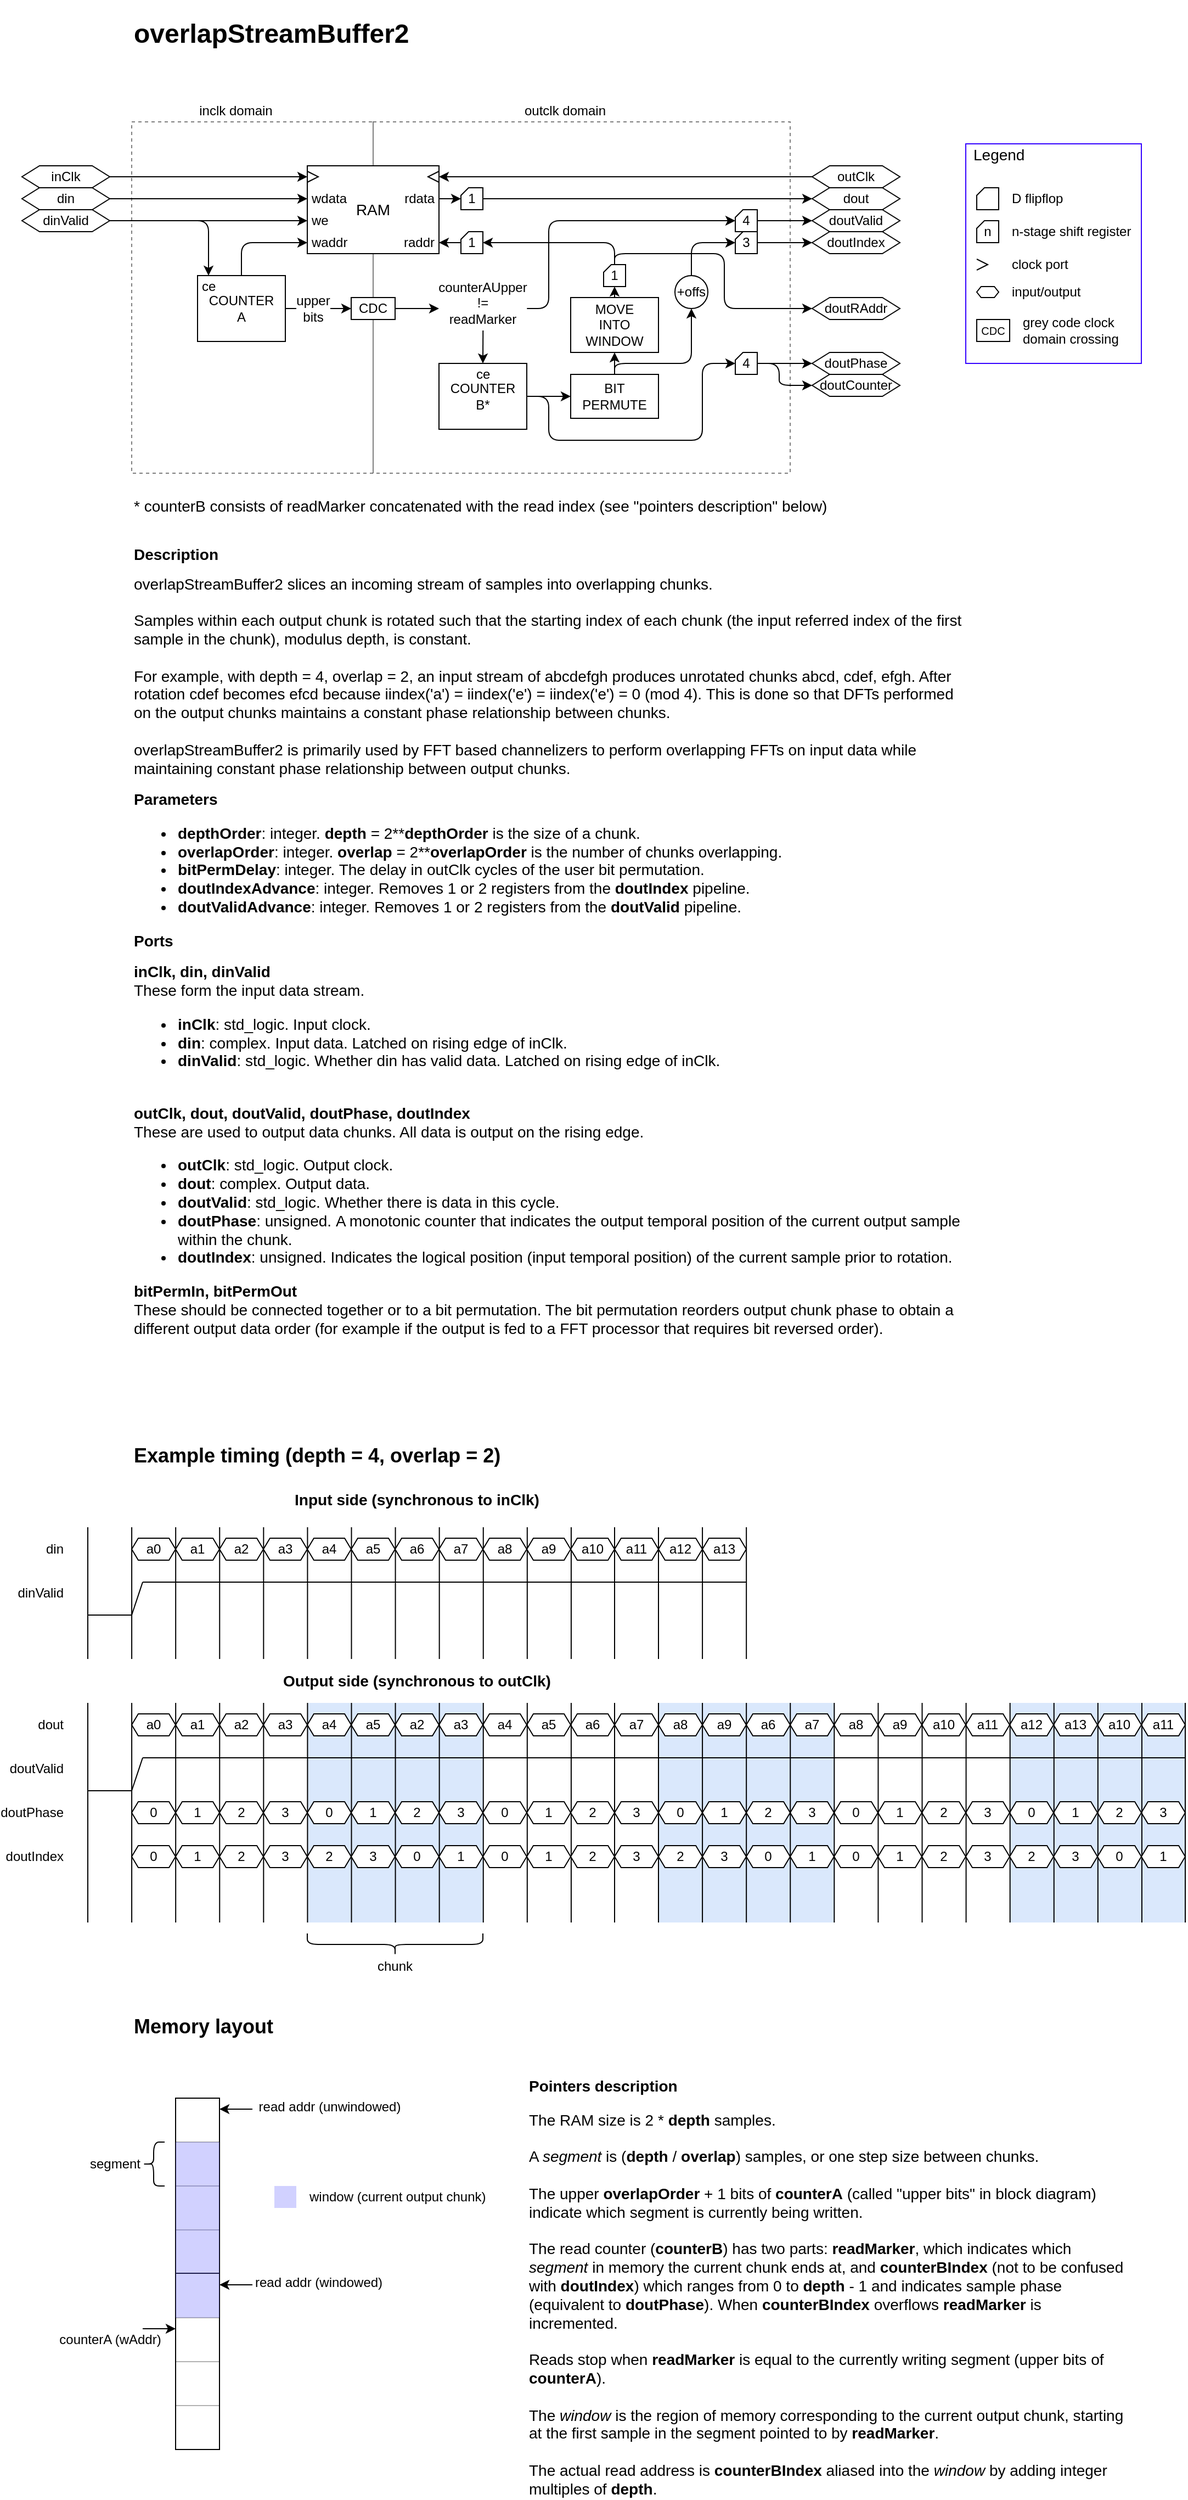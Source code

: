 <mxfile version="11.1.4" type="device"><diagram id="xeB8xeySdHdrfTj55RFs" name="Page-1"><mxGraphModel dx="718" dy="429" grid="1" gridSize="10" guides="1" tooltips="1" connect="1" arrows="1" fold="1" page="1" pageScale="1" pageWidth="1200" pageHeight="1300" math="0" shadow="0"><root><mxCell id="0"/><mxCell id="1" parent="0"/><mxCell id="kxmxO0SaUrNQi4WjiAiA-177" value="" style="rounded=0;whiteSpace=wrap;html=1;fillColor=none;fontSize=12;align=left;dashed=1;opacity=50;" parent="1" vertex="1"><mxGeometry x="160" y="140" width="220" height="320" as="geometry"/></mxCell><mxCell id="kxmxO0SaUrNQi4WjiAiA-182" value="" style="rounded=0;whiteSpace=wrap;html=1;fillColor=none;fontSize=12;align=left;dashed=1;opacity=50;" parent="1" vertex="1"><mxGeometry x="380" y="140" width="380" height="320" as="geometry"/></mxCell><mxCell id="kxmxO0SaUrNQi4WjiAiA-6" value="" style="group" parent="1" vertex="1" connectable="0"><mxGeometry x="320" y="180" width="120" height="80" as="geometry"/></mxCell><mxCell id="kxmxO0SaUrNQi4WjiAiA-1" value="RAM" style="rounded=0;whiteSpace=wrap;html=1;fontSize=14;" parent="kxmxO0SaUrNQi4WjiAiA-6" vertex="1"><mxGeometry width="120" height="80" as="geometry"/></mxCell><mxCell id="kxmxO0SaUrNQi4WjiAiA-2" value="waddr" style="text;html=1;strokeColor=none;fillColor=none;align=left;verticalAlign=middle;whiteSpace=wrap;rounded=0;fontSize=12;spacingLeft=2;" parent="kxmxO0SaUrNQi4WjiAiA-6" vertex="1"><mxGeometry y="60" width="40" height="20" as="geometry"/></mxCell><mxCell id="kxmxO0SaUrNQi4WjiAiA-3" value="wdata" style="text;html=1;strokeColor=none;fillColor=none;align=left;verticalAlign=middle;whiteSpace=wrap;rounded=0;fontSize=12;spacingLeft=2;" parent="kxmxO0SaUrNQi4WjiAiA-6" vertex="1"><mxGeometry y="20" width="40" height="20" as="geometry"/></mxCell><mxCell id="kxmxO0SaUrNQi4WjiAiA-4" value="rdata" style="text;html=1;strokeColor=none;fillColor=none;align=right;verticalAlign=middle;whiteSpace=wrap;rounded=0;fontSize=12;spacingLeft=0;spacingRight=2;" parent="kxmxO0SaUrNQi4WjiAiA-6" vertex="1"><mxGeometry x="80" y="20" width="40" height="20" as="geometry"/></mxCell><mxCell id="kxmxO0SaUrNQi4WjiAiA-5" value="raddr" style="text;html=1;strokeColor=none;fillColor=none;align=right;verticalAlign=middle;whiteSpace=wrap;rounded=0;fontSize=12;spacingLeft=0;spacingRight=2;" parent="kxmxO0SaUrNQi4WjiAiA-6" vertex="1"><mxGeometry x="80" y="60" width="40" height="20" as="geometry"/></mxCell><mxCell id="kxmxO0SaUrNQi4WjiAiA-57" value="we" style="text;html=1;strokeColor=none;fillColor=none;align=left;verticalAlign=middle;whiteSpace=wrap;rounded=0;fontSize=12;spacingLeft=2;" parent="kxmxO0SaUrNQi4WjiAiA-6" vertex="1"><mxGeometry y="40" width="40" height="20" as="geometry"/></mxCell><mxCell id="kxmxO0SaUrNQi4WjiAiA-76" value="" style="group" parent="kxmxO0SaUrNQi4WjiAiA-6" vertex="1" connectable="0"><mxGeometry y="5" width="10" height="10" as="geometry"/></mxCell><mxCell id="kxmxO0SaUrNQi4WjiAiA-77" value="" style="rounded=0;whiteSpace=wrap;html=1;fontSize=12;align=right;strokeColor=none;fillColor=none;" parent="kxmxO0SaUrNQi4WjiAiA-76" vertex="1"><mxGeometry width="10" height="10" as="geometry"/></mxCell><mxCell id="kxmxO0SaUrNQi4WjiAiA-78" value="" style="endArrow=none;html=1;strokeColor=#000000;fontSize=12;rounded=0;" parent="kxmxO0SaUrNQi4WjiAiA-76" edge="1"><mxGeometry width="50" height="50" relative="1" as="geometry"><mxPoint as="sourcePoint"/><mxPoint y="10" as="targetPoint"/><Array as="points"><mxPoint x="10" y="5"/></Array></mxGeometry></mxCell><mxCell id="kxmxO0SaUrNQi4WjiAiA-108" value="" style="group;rotation=-180;" parent="kxmxO0SaUrNQi4WjiAiA-6" vertex="1" connectable="0"><mxGeometry x="110" y="5" width="10" height="10" as="geometry"/></mxCell><mxCell id="kxmxO0SaUrNQi4WjiAiA-109" value="" style="rounded=0;whiteSpace=wrap;html=1;fontSize=12;align=right;strokeColor=none;fillColor=none;rotation=-180;" parent="kxmxO0SaUrNQi4WjiAiA-108" vertex="1"><mxGeometry width="10" height="10" as="geometry"/></mxCell><mxCell id="kxmxO0SaUrNQi4WjiAiA-110" value="" style="endArrow=none;html=1;strokeColor=#000000;fontSize=12;rounded=0;" parent="kxmxO0SaUrNQi4WjiAiA-108" edge="1"><mxGeometry width="50" height="50" relative="1" as="geometry"><mxPoint x="10" y="10" as="sourcePoint"/><mxPoint x="10" as="targetPoint"/><Array as="points"><mxPoint y="5"/></Array></mxGeometry></mxCell><mxCell id="kxmxO0SaUrNQi4WjiAiA-284" style="edgeStyle=orthogonalEdgeStyle;rounded=1;orthogonalLoop=1;jettySize=auto;html=1;exitX=1;exitY=0.5;exitDx=0;exitDy=0;entryX=0;entryY=0.5;entryDx=0;entryDy=0;strokeColor=#000000;fontSize=12;" parent="1" source="kxmxO0SaUrNQi4WjiAiA-9" target="kxmxO0SaUrNQi4WjiAiA-3" edge="1"><mxGeometry relative="1" as="geometry"/></mxCell><mxCell id="kxmxO0SaUrNQi4WjiAiA-9" value="din" style="shape=hexagon;perimeter=hexagonPerimeter2;whiteSpace=wrap;html=1;fontSize=12;align=center;size=0.2;" parent="1" vertex="1"><mxGeometry x="60" y="200" width="80" height="20" as="geometry"/></mxCell><mxCell id="kxmxO0SaUrNQi4WjiAiA-283" style="edgeStyle=orthogonalEdgeStyle;rounded=1;orthogonalLoop=1;jettySize=auto;html=1;exitX=1;exitY=0.5;exitDx=0;exitDy=0;entryX=0;entryY=0.5;entryDx=0;entryDy=0;strokeColor=#000000;fontSize=12;" parent="1" source="kxmxO0SaUrNQi4WjiAiA-68" target="kxmxO0SaUrNQi4WjiAiA-77" edge="1"><mxGeometry relative="1" as="geometry"/></mxCell><mxCell id="kxmxO0SaUrNQi4WjiAiA-68" value="inClk" style="shape=hexagon;perimeter=hexagonPerimeter2;whiteSpace=wrap;html=1;fontSize=12;align=center;size=0.2;" parent="1" vertex="1"><mxGeometry x="60" y="180" width="80" height="20" as="geometry"/></mxCell><mxCell id="kxmxO0SaUrNQi4WjiAiA-100" value="" style="group" parent="1" vertex="1" connectable="0"><mxGeometry x="440" y="360" width="80" height="60" as="geometry"/></mxCell><mxCell id="kxmxO0SaUrNQi4WjiAiA-297" value="" style="group" parent="kxmxO0SaUrNQi4WjiAiA-100" vertex="1" connectable="0"><mxGeometry width="80" height="60" as="geometry"/></mxCell><mxCell id="kxmxO0SaUrNQi4WjiAiA-101" value="COUNTER&lt;br&gt;B*" style="rounded=0;whiteSpace=wrap;html=1;fontSize=12;align=center;" parent="kxmxO0SaUrNQi4WjiAiA-297" vertex="1"><mxGeometry width="80" height="60" as="geometry"/></mxCell><mxCell id="kxmxO0SaUrNQi4WjiAiA-113" value="ce" style="text;html=1;strokeColor=none;fillColor=none;align=left;verticalAlign=middle;whiteSpace=wrap;rounded=0;fontSize=12;spacingLeft=2;spacingRight=0;" parent="kxmxO0SaUrNQi4WjiAiA-297" vertex="1"><mxGeometry x="30" width="20" height="20" as="geometry"/></mxCell><mxCell id="kxmxO0SaUrNQi4WjiAiA-111" style="edgeStyle=orthogonalEdgeStyle;rounded=1;orthogonalLoop=1;jettySize=auto;html=1;exitX=1;exitY=0.5;exitDx=0;exitDy=0;strokeColor=#000000;fontSize=12;entryX=0;entryY=0.5;entryDx=0;entryDy=0;" parent="1" source="kxmxO0SaUrNQi4WjiAiA-210" target="kxmxO0SaUrNQi4WjiAiA-123" edge="1"><mxGeometry relative="1" as="geometry"><mxPoint x="580" y="210" as="targetPoint"/></mxGeometry></mxCell><mxCell id="kxmxO0SaUrNQi4WjiAiA-123" value="dout" style="shape=hexagon;perimeter=hexagonPerimeter2;whiteSpace=wrap;html=1;fontSize=12;align=center;size=0.2;" parent="1" vertex="1"><mxGeometry x="780" y="200" width="80" height="20" as="geometry"/></mxCell><mxCell id="kxmxO0SaUrNQi4WjiAiA-124" value="doutPhase" style="shape=hexagon;perimeter=hexagonPerimeter2;whiteSpace=wrap;html=1;fontSize=12;align=center;size=0.2;" parent="1" vertex="1"><mxGeometry x="780" y="350" width="80" height="20" as="geometry"/></mxCell><mxCell id="kxmxO0SaUrNQi4WjiAiA-132" style="edgeStyle=orthogonalEdgeStyle;rounded=1;orthogonalLoop=1;jettySize=auto;html=1;exitX=0;exitY=0.5;exitDx=0;exitDy=0;entryX=0;entryY=0.5;entryDx=0;entryDy=0;strokeColor=#000000;fontSize=12;" parent="1" source="kxmxO0SaUrNQi4WjiAiA-129" target="kxmxO0SaUrNQi4WjiAiA-109" edge="1"><mxGeometry relative="1" as="geometry"><Array as="points"><mxPoint x="580" y="190"/><mxPoint x="580" y="190"/></Array></mxGeometry></mxCell><mxCell id="kxmxO0SaUrNQi4WjiAiA-129" value="outClk" style="shape=hexagon;perimeter=hexagonPerimeter2;whiteSpace=wrap;html=1;fontSize=12;align=center;size=0.2;" parent="1" vertex="1"><mxGeometry x="780" y="180" width="80" height="20" as="geometry"/></mxCell><mxCell id="kxmxO0SaUrNQi4WjiAiA-155" value="" style="group" parent="1" vertex="1" connectable="0"><mxGeometry x="220" y="280" width="80" height="60" as="geometry"/></mxCell><mxCell id="kxmxO0SaUrNQi4WjiAiA-156" value="COUNTER&lt;br&gt;A" style="rounded=0;whiteSpace=wrap;html=1;fontSize=12;align=center;" parent="kxmxO0SaUrNQi4WjiAiA-155" vertex="1"><mxGeometry width="80" height="60" as="geometry"/></mxCell><mxCell id="kxmxO0SaUrNQi4WjiAiA-285" value="ce" style="text;html=1;strokeColor=none;fillColor=none;align=left;verticalAlign=middle;whiteSpace=wrap;rounded=0;fontSize=12;spacingLeft=2;" parent="kxmxO0SaUrNQi4WjiAiA-155" vertex="1"><mxGeometry width="20" height="20" as="geometry"/></mxCell><mxCell id="kxmxO0SaUrNQi4WjiAiA-178" value="inclk domain" style="text;html=1;strokeColor=none;fillColor=none;align=center;verticalAlign=middle;whiteSpace=wrap;rounded=0;dashed=1;fontSize=12;opacity=50;" parent="1" vertex="1"><mxGeometry x="210" y="120" width="90" height="20" as="geometry"/></mxCell><mxCell id="kxmxO0SaUrNQi4WjiAiA-185" value="outclk domain" style="text;html=1;strokeColor=none;fillColor=none;align=center;verticalAlign=middle;whiteSpace=wrap;rounded=0;dashed=1;fontSize=12;opacity=50;" parent="1" vertex="1"><mxGeometry x="510" y="120" width="90" height="20" as="geometry"/></mxCell><mxCell id="kxmxO0SaUrNQi4WjiAiA-186" style="edgeStyle=orthogonalEdgeStyle;rounded=1;orthogonalLoop=1;jettySize=auto;html=1;exitX=0.5;exitY=0;exitDx=0;exitDy=0;entryX=0;entryY=0.5;entryDx=0;entryDy=0;strokeColor=#000000;fontSize=12;" parent="1" source="kxmxO0SaUrNQi4WjiAiA-156" target="kxmxO0SaUrNQi4WjiAiA-2" edge="1"><mxGeometry relative="1" as="geometry"><Array as="points"><mxPoint x="260" y="250"/></Array></mxGeometry></mxCell><mxCell id="kxmxO0SaUrNQi4WjiAiA-294" style="edgeStyle=orthogonalEdgeStyle;rounded=1;orthogonalLoop=1;jettySize=auto;html=1;exitX=1;exitY=0.5;exitDx=0;exitDy=0;strokeColor=#000000;fontSize=12;" parent="1" source="kxmxO0SaUrNQi4WjiAiA-204" edge="1"><mxGeometry relative="1" as="geometry"><mxPoint x="440" y="310" as="targetPoint"/></mxGeometry></mxCell><mxCell id="kxmxO0SaUrNQi4WjiAiA-204" value="CDC" style="rounded=0;whiteSpace=wrap;html=1;fontSize=12;align=center;" parent="1" vertex="1"><mxGeometry x="360" y="300" width="40" height="20" as="geometry"/></mxCell><mxCell id="kxmxO0SaUrNQi4WjiAiA-208" value="doutValid" style="shape=hexagon;perimeter=hexagonPerimeter2;whiteSpace=wrap;html=1;fontSize=12;align=center;size=0.2;" parent="1" vertex="1"><mxGeometry x="780" y="220" width="80" height="20" as="geometry"/></mxCell><mxCell id="kxmxO0SaUrNQi4WjiAiA-210" value="1" style="shape=card;whiteSpace=wrap;html=1;fillColor=none;fontSize=12;align=center;arcSize=10;size=7;" parent="1" vertex="1"><mxGeometry x="460" y="200" width="20" height="20" as="geometry"/></mxCell><mxCell id="kxmxO0SaUrNQi4WjiAiA-212" style="edgeStyle=orthogonalEdgeStyle;rounded=1;orthogonalLoop=1;jettySize=auto;html=1;exitX=1;exitY=0.5;exitDx=0;exitDy=0;strokeColor=#000000;fontSize=12;entryX=0;entryY=0.5;entryDx=0;entryDy=0;" parent="1" source="kxmxO0SaUrNQi4WjiAiA-4" target="kxmxO0SaUrNQi4WjiAiA-210" edge="1"><mxGeometry relative="1" as="geometry"><mxPoint x="580.333" y="210.333" as="targetPoint"/><mxPoint x="440.333" y="210.333" as="sourcePoint"/></mxGeometry></mxCell><mxCell id="kxmxO0SaUrNQi4WjiAiA-217" style="edgeStyle=orthogonalEdgeStyle;rounded=1;orthogonalLoop=1;jettySize=auto;html=1;exitX=1;exitY=0.5;exitDx=0;exitDy=0;exitPerimeter=0;entryX=0;entryY=0.5;entryDx=0;entryDy=0;strokeColor=#000000;fontSize=12;" parent="1" source="kxmxO0SaUrNQi4WjiAiA-214" target="kxmxO0SaUrNQi4WjiAiA-208" edge="1"><mxGeometry relative="1" as="geometry"/></mxCell><mxCell id="kxmxO0SaUrNQi4WjiAiA-214" value="4" style="shape=card;whiteSpace=wrap;html=1;fillColor=none;fontSize=12;align=center;arcSize=10;size=7;" parent="1" vertex="1"><mxGeometry x="710" y="220" width="20" height="20" as="geometry"/></mxCell><mxCell id="kxmxO0SaUrNQi4WjiAiA-245" value="" style="group" parent="1" vertex="1" connectable="0"><mxGeometry x="560" y="370" width="80" height="40" as="geometry"/></mxCell><mxCell id="kxmxO0SaUrNQi4WjiAiA-246" value="BIT&lt;br&gt;PERMUTE" style="rounded=0;whiteSpace=wrap;html=1;fontSize=12;align=center;" parent="kxmxO0SaUrNQi4WjiAiA-245" vertex="1"><mxGeometry width="80" height="40" as="geometry"/></mxCell><mxCell id="kxmxO0SaUrNQi4WjiAiA-266" style="edgeStyle=orthogonalEdgeStyle;rounded=1;orthogonalLoop=1;jettySize=auto;html=1;exitX=1;exitY=0.5;exitDx=0;exitDy=0;exitPerimeter=0;entryX=0;entryY=0.5;entryDx=0;entryDy=0;strokeColor=#000000;fontSize=12;" parent="1" source="kxmxO0SaUrNQi4WjiAiA-262" target="kxmxO0SaUrNQi4WjiAiA-124" edge="1"><mxGeometry relative="1" as="geometry"/></mxCell><mxCell id="8FXdi6bb0DFdrvZyGxB8-2" style="edgeStyle=orthogonalEdgeStyle;rounded=1;orthogonalLoop=1;jettySize=auto;html=1;exitX=1;exitY=0.5;exitDx=0;exitDy=0;exitPerimeter=0;entryX=0;entryY=0.5;entryDx=0;entryDy=0;" parent="1" source="kxmxO0SaUrNQi4WjiAiA-262" target="8FXdi6bb0DFdrvZyGxB8-1" edge="1"><mxGeometry relative="1" as="geometry"><Array as="points"><mxPoint x="750" y="360"/><mxPoint x="750" y="380"/></Array></mxGeometry></mxCell><mxCell id="kxmxO0SaUrNQi4WjiAiA-262" value="4" style="shape=card;whiteSpace=wrap;html=1;fillColor=none;fontSize=12;align=center;arcSize=10;size=7;" parent="1" vertex="1"><mxGeometry x="710" y="350" width="20" height="20" as="geometry"/></mxCell><mxCell id="kxmxO0SaUrNQi4WjiAiA-267" value="doutIndex" style="shape=hexagon;perimeter=hexagonPerimeter2;whiteSpace=wrap;html=1;fontSize=12;align=center;size=0.2;" parent="1" vertex="1"><mxGeometry x="780" y="240" width="80" height="20" as="geometry"/></mxCell><mxCell id="kxmxO0SaUrNQi4WjiAiA-270" style="edgeStyle=orthogonalEdgeStyle;rounded=1;orthogonalLoop=1;jettySize=auto;html=1;exitX=1;exitY=0.5;exitDx=0;exitDy=0;exitPerimeter=0;entryX=0;entryY=0.5;entryDx=0;entryDy=0;strokeColor=#000000;fontSize=12;" parent="1" source="kxmxO0SaUrNQi4WjiAiA-273" target="kxmxO0SaUrNQi4WjiAiA-267" edge="1"><mxGeometry relative="1" as="geometry"/></mxCell><mxCell id="kxmxO0SaUrNQi4WjiAiA-273" value="3" style="shape=card;whiteSpace=wrap;html=1;fillColor=none;fontSize=12;align=center;arcSize=10;size=7;" parent="1" vertex="1"><mxGeometry x="710" y="240" width="20" height="20" as="geometry"/></mxCell><mxCell id="kxmxO0SaUrNQi4WjiAiA-280" style="edgeStyle=orthogonalEdgeStyle;rounded=1;orthogonalLoop=1;jettySize=auto;html=1;entryX=1;entryY=0.5;entryDx=0;entryDy=0;strokeColor=#000000;fontSize=12;" parent="1" source="kxmxO0SaUrNQi4WjiAiA-278" target="kxmxO0SaUrNQi4WjiAiA-5" edge="1"><mxGeometry relative="1" as="geometry"/></mxCell><mxCell id="kxmxO0SaUrNQi4WjiAiA-278" value="1" style="shape=card;whiteSpace=wrap;html=1;fillColor=none;fontSize=12;align=center;arcSize=10;size=7;" parent="1" vertex="1"><mxGeometry x="460" y="240" width="20" height="20" as="geometry"/></mxCell><mxCell id="kxmxO0SaUrNQi4WjiAiA-287" style="edgeStyle=orthogonalEdgeStyle;rounded=1;orthogonalLoop=1;jettySize=auto;html=1;exitX=1;exitY=0.5;exitDx=0;exitDy=0;entryX=0;entryY=0.5;entryDx=0;entryDy=0;strokeColor=#000000;fontSize=12;" parent="1" source="kxmxO0SaUrNQi4WjiAiA-286" target="kxmxO0SaUrNQi4WjiAiA-57" edge="1"><mxGeometry relative="1" as="geometry"/></mxCell><mxCell id="kxmxO0SaUrNQi4WjiAiA-288" style="edgeStyle=orthogonalEdgeStyle;rounded=1;orthogonalLoop=1;jettySize=auto;html=1;exitX=1;exitY=0.5;exitDx=0;exitDy=0;entryX=0.5;entryY=0;entryDx=0;entryDy=0;strokeColor=#000000;fontSize=12;" parent="1" source="kxmxO0SaUrNQi4WjiAiA-286" target="kxmxO0SaUrNQi4WjiAiA-285" edge="1"><mxGeometry relative="1" as="geometry"/></mxCell><mxCell id="kxmxO0SaUrNQi4WjiAiA-286" value="dinValid" style="shape=hexagon;perimeter=hexagonPerimeter2;whiteSpace=wrap;html=1;fontSize=12;align=center;size=0.2;" parent="1" vertex="1"><mxGeometry x="60" y="220" width="80" height="20" as="geometry"/></mxCell><mxCell id="kxmxO0SaUrNQi4WjiAiA-289" style="edgeStyle=orthogonalEdgeStyle;rounded=1;orthogonalLoop=1;jettySize=auto;html=1;exitX=1;exitY=0.5;exitDx=0;exitDy=0;entryX=0;entryY=0.5;entryDx=0;entryDy=0;strokeColor=#000000;fontSize=12;" parent="1" source="kxmxO0SaUrNQi4WjiAiA-156" target="kxmxO0SaUrNQi4WjiAiA-204" edge="1"><mxGeometry relative="1" as="geometry"/></mxCell><mxCell id="kxmxO0SaUrNQi4WjiAiA-328" value="upper&lt;br&gt;bits" style="text;html=1;resizable=0;points=[];align=center;verticalAlign=middle;labelBackgroundColor=#ffffff;fontSize=12;" parent="kxmxO0SaUrNQi4WjiAiA-289" vertex="1" connectable="0"><mxGeometry x="-0.349" y="-2" relative="1" as="geometry"><mxPoint x="5.5" y="-2" as="offset"/></mxGeometry></mxCell><mxCell id="kxmxO0SaUrNQi4WjiAiA-295" value="" style="group" parent="1" vertex="1" connectable="0"><mxGeometry x="560" y="300" width="80" height="50" as="geometry"/></mxCell><mxCell id="kxmxO0SaUrNQi4WjiAiA-296" value="MOVE&lt;br&gt;INTO&lt;br&gt;WINDOW" style="rounded=0;whiteSpace=wrap;html=1;fontSize=12;align=center;" parent="kxmxO0SaUrNQi4WjiAiA-295" vertex="1"><mxGeometry width="80" height="50" as="geometry"/></mxCell><mxCell id="kxmxO0SaUrNQi4WjiAiA-299" style="edgeStyle=orthogonalEdgeStyle;rounded=1;orthogonalLoop=1;jettySize=auto;html=1;exitX=0.5;exitY=1;exitDx=0;exitDy=0;entryX=0.5;entryY=0;entryDx=0;entryDy=0;strokeColor=#000000;fontSize=12;" parent="1" target="kxmxO0SaUrNQi4WjiAiA-113" edge="1"><mxGeometry relative="1" as="geometry"><mxPoint x="480.143" y="330" as="sourcePoint"/></mxGeometry></mxCell><mxCell id="kxmxO0SaUrNQi4WjiAiA-300" style="edgeStyle=orthogonalEdgeStyle;rounded=1;orthogonalLoop=1;jettySize=auto;html=1;exitX=1;exitY=0.5;exitDx=0;exitDy=0;entryX=0;entryY=0.5;entryDx=0;entryDy=0;strokeColor=#000000;fontSize=12;" parent="1" source="kxmxO0SaUrNQi4WjiAiA-101" target="kxmxO0SaUrNQi4WjiAiA-246" edge="1"><mxGeometry relative="1" as="geometry"/></mxCell><mxCell id="kxmxO0SaUrNQi4WjiAiA-301" style="edgeStyle=orthogonalEdgeStyle;rounded=1;orthogonalLoop=1;jettySize=auto;html=1;exitX=0.5;exitY=0;exitDx=0;exitDy=0;entryX=0.5;entryY=1;entryDx=0;entryDy=0;strokeColor=#000000;fontSize=12;" parent="1" source="kxmxO0SaUrNQi4WjiAiA-246" target="kxmxO0SaUrNQi4WjiAiA-296" edge="1"><mxGeometry relative="1" as="geometry"/></mxCell><mxCell id="kxmxO0SaUrNQi4WjiAiA-302" style="edgeStyle=orthogonalEdgeStyle;rounded=1;orthogonalLoop=1;jettySize=auto;html=1;exitX=1;exitY=0.5;exitDx=0;exitDy=0;strokeColor=#000000;fontSize=12;" parent="1" source="kxmxO0SaUrNQi4WjiAiA-101" target="kxmxO0SaUrNQi4WjiAiA-262" edge="1"><mxGeometry relative="1" as="geometry"><Array as="points"><mxPoint x="540" y="390"/><mxPoint x="540" y="430"/><mxPoint x="680" y="430"/><mxPoint x="680" y="360"/></Array></mxGeometry></mxCell><mxCell id="kxmxO0SaUrNQi4WjiAiA-303" style="edgeStyle=orthogonalEdgeStyle;rounded=1;orthogonalLoop=1;jettySize=auto;html=1;exitX=0.5;exitY=0;exitDx=0;exitDy=0;entryX=1;entryY=0.5;entryDx=0;entryDy=0;entryPerimeter=0;strokeColor=#000000;fontSize=12;exitPerimeter=0;" parent="1" source="4HjrCqfWVjoJOUJrI2AZ-1" target="kxmxO0SaUrNQi4WjiAiA-278" edge="1"><mxGeometry relative="1" as="geometry"/></mxCell><mxCell id="kxmxO0SaUrNQi4WjiAiA-306" style="edgeStyle=orthogonalEdgeStyle;rounded=1;orthogonalLoop=1;jettySize=auto;html=1;exitX=1;exitY=0.5;exitDx=0;exitDy=0;strokeColor=#000000;fontSize=12;" parent="1" target="kxmxO0SaUrNQi4WjiAiA-214" edge="1"><mxGeometry relative="1" as="geometry"><mxPoint x="520.143" y="310" as="sourcePoint"/><Array as="points"><mxPoint x="540" y="310"/><mxPoint x="540" y="230"/></Array></mxGeometry></mxCell><mxCell id="kxmxO0SaUrNQi4WjiAiA-359" value="counterAUpper&lt;br&gt;!=&lt;br&gt;readMarker" style="text;html=1;strokeColor=none;fillColor=none;align=center;verticalAlign=middle;whiteSpace=wrap;rounded=0;fontSize=12;" parent="1" vertex="1"><mxGeometry x="440" y="280" width="80" height="50" as="geometry"/></mxCell><mxCell id="kxmxO0SaUrNQi4WjiAiA-362" value="&lt;p style=&quot;line-height: 130%; font-size: 14px;&quot;&gt;* counterB consists of readMarker concatenated with the read index (see &quot;pointers description&quot; below)&lt;/p&gt;" style="text;html=1;strokeColor=none;fillColor=none;align=left;verticalAlign=middle;whiteSpace=wrap;rounded=0;fontSize=14;" parent="1" vertex="1"><mxGeometry x="160" y="470" width="670" height="40" as="geometry"/></mxCell><mxCell id="nl0uzTNfcnlMuNUmCWsc-4" style="edgeStyle=orthogonalEdgeStyle;rounded=1;orthogonalLoop=1;jettySize=auto;html=1;exitX=0.5;exitY=0;exitDx=0;exitDy=0;strokeColor=#000000;fontSize=12;" parent="1" source="nl0uzTNfcnlMuNUmCWsc-2" target="kxmxO0SaUrNQi4WjiAiA-273" edge="1"><mxGeometry relative="1" as="geometry"><Array as="points"><mxPoint x="670" y="250"/><mxPoint x="705" y="250"/><mxPoint x="705" y="250"/></Array></mxGeometry></mxCell><mxCell id="nl0uzTNfcnlMuNUmCWsc-2" value="+offs" style="ellipse;whiteSpace=wrap;html=1;aspect=fixed;fontSize=12;" parent="1" vertex="1"><mxGeometry x="655" y="280" width="30" height="30" as="geometry"/></mxCell><mxCell id="nl0uzTNfcnlMuNUmCWsc-3" style="edgeStyle=orthogonalEdgeStyle;rounded=1;orthogonalLoop=1;jettySize=auto;html=1;exitX=0.5;exitY=0;exitDx=0;exitDy=0;entryX=0.5;entryY=1;entryDx=0;entryDy=0;strokeColor=#000000;fontSize=12;" parent="1" source="kxmxO0SaUrNQi4WjiAiA-246" target="nl0uzTNfcnlMuNUmCWsc-2" edge="1"><mxGeometry relative="1" as="geometry"><Array as="points"><mxPoint x="600" y="360"/><mxPoint x="670" y="360"/></Array></mxGeometry></mxCell><mxCell id="l_3qYstCKNaJHSznynMm-1" value="&lt;h1 style=&quot;font-size: 14px&quot;&gt;Description&lt;/h1&gt;&lt;div style=&quot;font-size: 14px&quot;&gt;overlapStreamBuffer2 slices an incoming stream of samples into overlapping chunks.&lt;/div&gt;&lt;div style=&quot;font-size: 14px&quot;&gt;&lt;br style=&quot;font-size: 14px&quot;&gt;&lt;/div&gt;&lt;div style=&quot;font-size: 14px&quot;&gt;Samples within each output chunk is rotated such that the starting index of each chunk (the input referred index of the first sample in the chunk), modulus depth, is constant.&lt;/div&gt;&lt;div style=&quot;font-size: 14px&quot;&gt;&lt;br style=&quot;font-size: 14px&quot;&gt;&lt;/div&gt;&lt;div style=&quot;font-size: 14px&quot;&gt;For example, with depth = 4, overlap = 2, an input stream of abcdefgh produces unrotated chunks abcd, cdef, efgh. After rotation cdef becomes efcd because iindex('a') = iindex('e') = iindex('e') = 0 (mod 4). This is done so that DFTs performed on the output chunks maintains a constant phase relationship between chunks.&lt;/div&gt;&lt;div style=&quot;font-size: 14px&quot;&gt;&lt;br&gt;&lt;/div&gt;&lt;div style=&quot;font-size: 14px&quot;&gt;overlapStreamBuffer2 is primarily used by FFT based channelizers to perform overlapping FFTs on input data while maintaining constant phase relationship between output chunks.&lt;/div&gt;&lt;h2 style=&quot;font-size: 14px&quot;&gt;Parameters&lt;/h2&gt;&lt;div style=&quot;font-size: 14px&quot;&gt;&lt;ul style=&quot;font-size: 14px&quot;&gt;&lt;li style=&quot;font-size: 14px&quot;&gt;&lt;b style=&quot;font-size: 14px&quot;&gt;depthOrder&lt;/b&gt;: integer.&amp;nbsp;&lt;b style=&quot;font-size: 14px&quot;&gt;depth&lt;/b&gt; = 2**&lt;b style=&quot;font-size: 14px&quot;&gt;depthOrder&lt;/b&gt; is the size of a chunk.&lt;/li&gt;&lt;li style=&quot;font-size: 14px&quot;&gt;&lt;b style=&quot;font-size: 14px&quot;&gt;overlapOrder&lt;/b&gt;: integer.&amp;nbsp;&lt;b style=&quot;font-size: 14px&quot;&gt;overlap&lt;/b&gt; = 2**&lt;b style=&quot;font-size: 14px&quot;&gt;overlapOrder&lt;/b&gt; is the number of chunks overlapping.&lt;/li&gt;&lt;li style=&quot;font-size: 14px&quot;&gt;&lt;b style=&quot;font-size: 14px&quot;&gt;bitPermDelay&lt;/b&gt;: integer. The delay in&amp;nbsp;outClk cycles of the user bit permutation.&lt;/li&gt;&lt;li style=&quot;font-size: 14px&quot;&gt;&lt;b style=&quot;font-size: 14px&quot;&gt;doutIndexAdvance&lt;/b&gt;: integer. Removes 1 or 2 registers from the &lt;b style=&quot;font-size: 14px&quot;&gt;doutIndex&lt;/b&gt; pipeline.&lt;br style=&quot;font-size: 14px&quot;&gt;&lt;/li&gt;&lt;li style=&quot;font-size: 14px&quot;&gt;&lt;b style=&quot;font-size: 14px&quot;&gt;doutValidAdvance&lt;/b&gt;: integer. Removes 1 or 2 registers from the &lt;b style=&quot;font-size: 14px&quot;&gt;doutValid&lt;/b&gt; pipeline.&lt;br style=&quot;font-size: 14px&quot;&gt;&lt;/li&gt;&lt;/ul&gt;&lt;/div&gt;&lt;h2 style=&quot;font-size: 14px&quot;&gt;Ports&lt;/h2&gt;&lt;div style=&quot;font-size: 14px&quot;&gt;&lt;b style=&quot;font-size: 14px&quot;&gt;inClk, din, dinValid&lt;/b&gt;&lt;/div&gt;&lt;div style=&quot;font-size: 14px&quot;&gt;These form the input data stream.&lt;/div&gt;&lt;div style=&quot;font-size: 14px&quot;&gt;&lt;ul style=&quot;font-size: 14px&quot;&gt;&lt;li style=&quot;font-size: 14px&quot;&gt;&lt;b style=&quot;font-size: 14px&quot;&gt;inClk&lt;/b&gt;: std_logic. Input clock.&lt;/li&gt;&lt;li style=&quot;font-size: 14px&quot;&gt;&lt;b style=&quot;font-size: 14px&quot;&gt;din&lt;/b&gt;: complex. Input data. Latched on rising edge of inClk.&lt;/li&gt;&lt;li style=&quot;font-size: 14px&quot;&gt;&lt;b style=&quot;font-size: 14px&quot;&gt;dinValid&lt;/b&gt;: std_logic. Whether din has valid data. Latched on rising edge of inClk.&lt;/li&gt;&lt;/ul&gt;&lt;/div&gt;&lt;div style=&quot;font-size: 14px&quot;&gt;&lt;br style=&quot;font-size: 14px&quot;&gt;&lt;/div&gt;&lt;div style=&quot;font-size: 14px&quot;&gt;&lt;b style=&quot;font-size: 14px&quot;&gt;outClk, dout, doutValid, doutPhase, doutIndex&lt;/b&gt;&lt;/div&gt;&lt;div style=&quot;font-size: 14px&quot;&gt;These are used to output data chunks. All data is output on the rising edge.&lt;/div&gt;&lt;div style=&quot;font-size: 14px&quot;&gt;&lt;ul style=&quot;font-size: 14px&quot;&gt;&lt;li style=&quot;font-size: 14px&quot;&gt;&lt;b style=&quot;font-size: 14px&quot;&gt;outClk&lt;/b&gt;: std_logic. Output clock.&lt;/li&gt;&lt;li style=&quot;font-size: 14px&quot;&gt;&lt;b style=&quot;font-size: 14px&quot;&gt;dout&lt;/b&gt;: complex. Output data.&lt;/li&gt;&lt;li style=&quot;font-size: 14px&quot;&gt;&lt;b style=&quot;font-size: 14px&quot;&gt;doutValid&lt;/b&gt;: std_logic. Whether there is data in this cycle.&lt;/li&gt;&lt;li style=&quot;font-size: 14px&quot;&gt;&lt;b style=&quot;font-size: 14px&quot;&gt;doutPhase&lt;/b&gt;: unsigned.&lt;b style=&quot;font-size: 14px&quot;&gt;&amp;nbsp;&lt;/b&gt;A monotonic counter that indicates the output temporal position of the current output sample within the chunk.&lt;/li&gt;&lt;li style=&quot;font-size: 14px&quot;&gt;&lt;b style=&quot;font-size: 14px&quot;&gt;doutIndex&lt;/b&gt;: unsigned. Indicates the logical position (input temporal position) of the current sample prior to rotation.&lt;/li&gt;&lt;/ul&gt;&lt;div style=&quot;font-size: 14px&quot;&gt;&lt;b style=&quot;font-size: 14px&quot;&gt;bitPermIn,&amp;nbsp;bitPermOut&lt;/b&gt;&lt;br style=&quot;font-size: 14px&quot;&gt;&lt;/div&gt;&lt;/div&gt;&lt;div style=&quot;font-size: 14px&quot;&gt;These should be connected together or to a bit permutation. The bit permutation reorders output chunk phase to obtain a different output data order (for example if the output is fed to a FFT processor that requires bit reversed order).&lt;/div&gt;" style="text;html=1;strokeColor=none;fillColor=none;align=left;verticalAlign=top;whiteSpace=wrap;rounded=0;fontSize=14;" parent="1" vertex="1"><mxGeometry x="160" y="510" width="760" height="730" as="geometry"/></mxCell><mxCell id="uCAOcJZftCQq6N1LlfXG-337" value="&lt;h2&gt;Example timing (depth = 4, overlap = 2)&lt;/h2&gt;" style="text;html=1;strokeColor=none;fillColor=none;align=left;verticalAlign=middle;whiteSpace=wrap;rounded=0;fontStyle=0" parent="1" vertex="1"><mxGeometry x="160" y="1340" width="360" height="30" as="geometry"/></mxCell><mxCell id="uCAOcJZftCQq6N1LlfXG-414" value="" style="group" parent="1" vertex="1" connectable="0"><mxGeometry x="40" y="1540" width="1080" height="340" as="geometry"/></mxCell><mxCell id="uCAOcJZftCQq6N1LlfXG-370" value="" style="rounded=0;whiteSpace=wrap;html=1;align=left;fillColor=#dae8fc;strokeColor=none;" parent="uCAOcJZftCQq6N1LlfXG-414" vertex="1"><mxGeometry x="920" y="40" width="160" height="200" as="geometry"/></mxCell><mxCell id="uCAOcJZftCQq6N1LlfXG-369" value="" style="rounded=0;whiteSpace=wrap;html=1;align=left;fillColor=#dae8fc;strokeColor=none;" parent="uCAOcJZftCQq6N1LlfXG-414" vertex="1"><mxGeometry x="600" y="40" width="160" height="200" as="geometry"/></mxCell><mxCell id="uCAOcJZftCQq6N1LlfXG-366" value="" style="rounded=0;whiteSpace=wrap;html=1;align=left;fillColor=#dae8fc;strokeColor=none;" parent="uCAOcJZftCQq6N1LlfXG-414" vertex="1"><mxGeometry x="280" y="40" width="160" height="200" as="geometry"/></mxCell><mxCell id="uCAOcJZftCQq6N1LlfXG-278" value="" style="endArrow=none;html=1;" parent="uCAOcJZftCQq6N1LlfXG-414" edge="1"><mxGeometry width="50" height="50" relative="1" as="geometry"><mxPoint x="130.0" y="90" as="sourcePoint"/><mxPoint x="1080" y="90" as="targetPoint"/></mxGeometry></mxCell><mxCell id="uCAOcJZftCQq6N1LlfXG-279" value="" style="endArrow=none;html=1;" parent="uCAOcJZftCQq6N1LlfXG-414" edge="1"><mxGeometry width="50" height="50" relative="1" as="geometry"><mxPoint x="120.0" y="120" as="sourcePoint"/><mxPoint x="130.0" y="90" as="targetPoint"/></mxGeometry></mxCell><mxCell id="uCAOcJZftCQq6N1LlfXG-280" value="" style="endArrow=none;html=1;" parent="uCAOcJZftCQq6N1LlfXG-414" edge="1"><mxGeometry width="50" height="50" relative="1" as="geometry"><mxPoint x="80" y="120" as="sourcePoint"/><mxPoint x="120.0" y="120" as="targetPoint"/></mxGeometry></mxCell><mxCell id="uCAOcJZftCQq6N1LlfXG-294" value="dout" style="text;html=1;strokeColor=none;fillColor=none;align=right;verticalAlign=middle;whiteSpace=wrap;rounded=0;" parent="uCAOcJZftCQq6N1LlfXG-414" vertex="1"><mxGeometry y="50" width="60" height="20" as="geometry"/></mxCell><mxCell id="uCAOcJZftCQq6N1LlfXG-295" value="doutValid" style="text;html=1;strokeColor=none;fillColor=none;align=right;verticalAlign=middle;whiteSpace=wrap;rounded=0;" parent="uCAOcJZftCQq6N1LlfXG-414" vertex="1"><mxGeometry y="90" width="60" height="20" as="geometry"/></mxCell><mxCell id="uCAOcJZftCQq6N1LlfXG-310" value="a0" style="shape=hexagon;perimeter=hexagonPerimeter2;whiteSpace=wrap;html=1;size=0.15;" parent="uCAOcJZftCQq6N1LlfXG-414" vertex="1"><mxGeometry x="120" y="50" width="40" height="20" as="geometry"/></mxCell><mxCell id="uCAOcJZftCQq6N1LlfXG-311" value="a1" style="shape=hexagon;perimeter=hexagonPerimeter2;whiteSpace=wrap;html=1;size=0.15;" parent="uCAOcJZftCQq6N1LlfXG-414" vertex="1"><mxGeometry x="160" y="50" width="40" height="20" as="geometry"/></mxCell><mxCell id="uCAOcJZftCQq6N1LlfXG-312" value="a2" style="shape=hexagon;perimeter=hexagonPerimeter2;whiteSpace=wrap;html=1;size=0.15;" parent="uCAOcJZftCQq6N1LlfXG-414" vertex="1"><mxGeometry x="200" y="50" width="40" height="20" as="geometry"/></mxCell><mxCell id="uCAOcJZftCQq6N1LlfXG-313" value="a3" style="shape=hexagon;perimeter=hexagonPerimeter2;whiteSpace=wrap;html=1;size=0.15;" parent="uCAOcJZftCQq6N1LlfXG-414" vertex="1"><mxGeometry x="240" y="50" width="40" height="20" as="geometry"/></mxCell><mxCell id="uCAOcJZftCQq6N1LlfXG-314" value="a4" style="shape=hexagon;perimeter=hexagonPerimeter2;whiteSpace=wrap;html=1;size=0.15;" parent="uCAOcJZftCQq6N1LlfXG-414" vertex="1"><mxGeometry x="280" y="50" width="40" height="20" as="geometry"/></mxCell><mxCell id="uCAOcJZftCQq6N1LlfXG-315" value="a5" style="shape=hexagon;perimeter=hexagonPerimeter2;whiteSpace=wrap;html=1;size=0.15;" parent="uCAOcJZftCQq6N1LlfXG-414" vertex="1"><mxGeometry x="320" y="50" width="40" height="20" as="geometry"/></mxCell><mxCell id="uCAOcJZftCQq6N1LlfXG-316" value="a2" style="shape=hexagon;perimeter=hexagonPerimeter2;whiteSpace=wrap;html=1;size=0.15;" parent="uCAOcJZftCQq6N1LlfXG-414" vertex="1"><mxGeometry x="360" y="50" width="40" height="20" as="geometry"/></mxCell><mxCell id="uCAOcJZftCQq6N1LlfXG-317" value="a3" style="shape=hexagon;perimeter=hexagonPerimeter2;whiteSpace=wrap;html=1;size=0.15;" parent="uCAOcJZftCQq6N1LlfXG-414" vertex="1"><mxGeometry x="400" y="50" width="40" height="20" as="geometry"/></mxCell><mxCell id="uCAOcJZftCQq6N1LlfXG-318" value="a4" style="shape=hexagon;perimeter=hexagonPerimeter2;whiteSpace=wrap;html=1;size=0.15;" parent="uCAOcJZftCQq6N1LlfXG-414" vertex="1"><mxGeometry x="440" y="50" width="40" height="20" as="geometry"/></mxCell><mxCell id="uCAOcJZftCQq6N1LlfXG-319" value="a5" style="shape=hexagon;perimeter=hexagonPerimeter2;whiteSpace=wrap;html=1;size=0.15;" parent="uCAOcJZftCQq6N1LlfXG-414" vertex="1"><mxGeometry x="480" y="50" width="40" height="20" as="geometry"/></mxCell><mxCell id="uCAOcJZftCQq6N1LlfXG-320" value="a6" style="shape=hexagon;perimeter=hexagonPerimeter2;whiteSpace=wrap;html=1;size=0.15;" parent="uCAOcJZftCQq6N1LlfXG-414" vertex="1"><mxGeometry x="520" y="50" width="40" height="20" as="geometry"/></mxCell><mxCell id="uCAOcJZftCQq6N1LlfXG-321" value="a7" style="shape=hexagon;perimeter=hexagonPerimeter2;whiteSpace=wrap;html=1;size=0.15;" parent="uCAOcJZftCQq6N1LlfXG-414" vertex="1"><mxGeometry x="560" y="50" width="40" height="20" as="geometry"/></mxCell><mxCell id="uCAOcJZftCQq6N1LlfXG-322" value="a8" style="shape=hexagon;perimeter=hexagonPerimeter2;whiteSpace=wrap;html=1;size=0.15;" parent="uCAOcJZftCQq6N1LlfXG-414" vertex="1"><mxGeometry x="600" y="50" width="40" height="20" as="geometry"/></mxCell><mxCell id="uCAOcJZftCQq6N1LlfXG-323" value="a9" style="shape=hexagon;perimeter=hexagonPerimeter2;whiteSpace=wrap;html=1;size=0.15;" parent="uCAOcJZftCQq6N1LlfXG-414" vertex="1"><mxGeometry x="640" y="50" width="40" height="20" as="geometry"/></mxCell><mxCell id="uCAOcJZftCQq6N1LlfXG-324" value="a6" style="shape=hexagon;perimeter=hexagonPerimeter2;whiteSpace=wrap;html=1;size=0.15;" parent="uCAOcJZftCQq6N1LlfXG-414" vertex="1"><mxGeometry x="680" y="50" width="40" height="20" as="geometry"/></mxCell><mxCell id="uCAOcJZftCQq6N1LlfXG-325" value="a7" style="shape=hexagon;perimeter=hexagonPerimeter2;whiteSpace=wrap;html=1;size=0.15;" parent="uCAOcJZftCQq6N1LlfXG-414" vertex="1"><mxGeometry x="720" y="50" width="40" height="20" as="geometry"/></mxCell><mxCell id="uCAOcJZftCQq6N1LlfXG-326" value="a8" style="shape=hexagon;perimeter=hexagonPerimeter2;whiteSpace=wrap;html=1;size=0.15;" parent="uCAOcJZftCQq6N1LlfXG-414" vertex="1"><mxGeometry x="760" y="50" width="40" height="20" as="geometry"/></mxCell><mxCell id="uCAOcJZftCQq6N1LlfXG-327" value="a9" style="shape=hexagon;perimeter=hexagonPerimeter2;whiteSpace=wrap;html=1;size=0.15;" parent="uCAOcJZftCQq6N1LlfXG-414" vertex="1"><mxGeometry x="800" y="50" width="40" height="20" as="geometry"/></mxCell><mxCell id="uCAOcJZftCQq6N1LlfXG-328" value="a10" style="shape=hexagon;perimeter=hexagonPerimeter2;whiteSpace=wrap;html=1;size=0.15;" parent="uCAOcJZftCQq6N1LlfXG-414" vertex="1"><mxGeometry x="840" y="50" width="40" height="20" as="geometry"/></mxCell><mxCell id="uCAOcJZftCQq6N1LlfXG-329" value="a11" style="shape=hexagon;perimeter=hexagonPerimeter2;whiteSpace=wrap;html=1;size=0.15;" parent="uCAOcJZftCQq6N1LlfXG-414" vertex="1"><mxGeometry x="880" y="50" width="40" height="20" as="geometry"/></mxCell><mxCell id="uCAOcJZftCQq6N1LlfXG-330" value="a12" style="shape=hexagon;perimeter=hexagonPerimeter2;whiteSpace=wrap;html=1;size=0.15;" parent="uCAOcJZftCQq6N1LlfXG-414" vertex="1"><mxGeometry x="920" y="50" width="40" height="20" as="geometry"/></mxCell><mxCell id="uCAOcJZftCQq6N1LlfXG-331" value="a13" style="shape=hexagon;perimeter=hexagonPerimeter2;whiteSpace=wrap;html=1;size=0.15;" parent="uCAOcJZftCQq6N1LlfXG-414" vertex="1"><mxGeometry x="960" y="50" width="40" height="20" as="geometry"/></mxCell><mxCell id="uCAOcJZftCQq6N1LlfXG-332" value="a10" style="shape=hexagon;perimeter=hexagonPerimeter2;whiteSpace=wrap;html=1;size=0.15;" parent="uCAOcJZftCQq6N1LlfXG-414" vertex="1"><mxGeometry x="1000" y="50" width="40" height="20" as="geometry"/></mxCell><mxCell id="uCAOcJZftCQq6N1LlfXG-333" value="a11" style="shape=hexagon;perimeter=hexagonPerimeter2;whiteSpace=wrap;html=1;size=0.15;" parent="uCAOcJZftCQq6N1LlfXG-414" vertex="1"><mxGeometry x="1040" y="50" width="40" height="20" as="geometry"/></mxCell><mxCell id="uCAOcJZftCQq6N1LlfXG-335" value="&lt;h3&gt;Output side (synchronous to outClk)&lt;/h3&gt;" style="text;html=1;strokeColor=none;fillColor=none;align=center;verticalAlign=middle;whiteSpace=wrap;rounded=0;fontStyle=0" parent="uCAOcJZftCQq6N1LlfXG-414" vertex="1"><mxGeometry x="80" width="600" height="40" as="geometry"/></mxCell><mxCell id="uCAOcJZftCQq6N1LlfXG-339" value="doutPhase" style="text;html=1;strokeColor=none;fillColor=none;align=right;verticalAlign=middle;whiteSpace=wrap;rounded=0;" parent="uCAOcJZftCQq6N1LlfXG-414" vertex="1"><mxGeometry y="130" width="60" height="20" as="geometry"/></mxCell><mxCell id="uCAOcJZftCQq6N1LlfXG-340" value="doutIndex" style="text;html=1;strokeColor=none;fillColor=none;align=right;verticalAlign=middle;whiteSpace=wrap;rounded=0;" parent="uCAOcJZftCQq6N1LlfXG-414" vertex="1"><mxGeometry y="170" width="60" height="20" as="geometry"/></mxCell><mxCell id="uCAOcJZftCQq6N1LlfXG-281" value="" style="endArrow=none;html=1;" parent="uCAOcJZftCQq6N1LlfXG-414" edge="1"><mxGeometry width="50" height="50" relative="1" as="geometry"><mxPoint x="80" y="240" as="sourcePoint"/><mxPoint x="80" y="40" as="targetPoint"/></mxGeometry></mxCell><mxCell id="uCAOcJZftCQq6N1LlfXG-282" value="" style="endArrow=none;html=1;" parent="uCAOcJZftCQq6N1LlfXG-414" edge="1"><mxGeometry width="50" height="50" relative="1" as="geometry"><mxPoint x="160.083" y="240" as="sourcePoint"/><mxPoint x="160.083" y="40" as="targetPoint"/></mxGeometry></mxCell><mxCell id="uCAOcJZftCQq6N1LlfXG-283" value="" style="endArrow=none;html=1;" parent="uCAOcJZftCQq6N1LlfXG-414" edge="1"><mxGeometry width="50" height="50" relative="1" as="geometry"><mxPoint x="200.125" y="240" as="sourcePoint"/><mxPoint x="200.125" y="40" as="targetPoint"/></mxGeometry></mxCell><mxCell id="uCAOcJZftCQq6N1LlfXG-284" value="" style="endArrow=none;html=1;" parent="uCAOcJZftCQq6N1LlfXG-414" edge="1"><mxGeometry width="50" height="50" relative="1" as="geometry"><mxPoint x="240.167" y="240" as="sourcePoint"/><mxPoint x="240.167" y="40" as="targetPoint"/></mxGeometry></mxCell><mxCell id="uCAOcJZftCQq6N1LlfXG-285" value="" style="endArrow=none;html=1;" parent="uCAOcJZftCQq6N1LlfXG-414" edge="1"><mxGeometry width="50" height="50" relative="1" as="geometry"><mxPoint x="280.209" y="240" as="sourcePoint"/><mxPoint x="280.209" y="40" as="targetPoint"/></mxGeometry></mxCell><mxCell id="uCAOcJZftCQq6N1LlfXG-286" value="" style="endArrow=none;html=1;" parent="uCAOcJZftCQq6N1LlfXG-414" edge="1"><mxGeometry width="50" height="50" relative="1" as="geometry"><mxPoint x="320.25" y="240" as="sourcePoint"/><mxPoint x="320.25" y="40" as="targetPoint"/></mxGeometry></mxCell><mxCell id="uCAOcJZftCQq6N1LlfXG-287" value="" style="endArrow=none;html=1;" parent="uCAOcJZftCQq6N1LlfXG-414" edge="1"><mxGeometry width="50" height="50" relative="1" as="geometry"><mxPoint x="360.292" y="240" as="sourcePoint"/><mxPoint x="360.292" y="40" as="targetPoint"/></mxGeometry></mxCell><mxCell id="uCAOcJZftCQq6N1LlfXG-288" value="" style="endArrow=none;html=1;" parent="uCAOcJZftCQq6N1LlfXG-414" edge="1"><mxGeometry width="50" height="50" relative="1" as="geometry"><mxPoint x="400.334" y="240" as="sourcePoint"/><mxPoint x="400.334" y="40" as="targetPoint"/></mxGeometry></mxCell><mxCell id="uCAOcJZftCQq6N1LlfXG-289" value="" style="endArrow=none;html=1;" parent="uCAOcJZftCQq6N1LlfXG-414" edge="1"><mxGeometry width="50" height="50" relative="1" as="geometry"><mxPoint x="440.375" y="240" as="sourcePoint"/><mxPoint x="440.375" y="40" as="targetPoint"/></mxGeometry></mxCell><mxCell id="uCAOcJZftCQq6N1LlfXG-290" value="" style="endArrow=none;html=1;" parent="uCAOcJZftCQq6N1LlfXG-414" edge="1"><mxGeometry width="50" height="50" relative="1" as="geometry"><mxPoint x="480.417" y="240" as="sourcePoint"/><mxPoint x="480.417" y="40" as="targetPoint"/></mxGeometry></mxCell><mxCell id="uCAOcJZftCQq6N1LlfXG-291" value="" style="endArrow=none;html=1;" parent="uCAOcJZftCQq6N1LlfXG-414" edge="1"><mxGeometry width="50" height="50" relative="1" as="geometry"><mxPoint x="520.459" y="240" as="sourcePoint"/><mxPoint x="520.459" y="40" as="targetPoint"/></mxGeometry></mxCell><mxCell id="uCAOcJZftCQq6N1LlfXG-292" value="" style="endArrow=none;html=1;" parent="uCAOcJZftCQq6N1LlfXG-414" edge="1"><mxGeometry width="50" height="50" relative="1" as="geometry"><mxPoint x="120.042" y="240" as="sourcePoint"/><mxPoint x="120.042" y="40" as="targetPoint"/></mxGeometry></mxCell><mxCell id="uCAOcJZftCQq6N1LlfXG-293" value="" style="endArrow=none;html=1;" parent="uCAOcJZftCQq6N1LlfXG-414" edge="1"><mxGeometry width="50" height="50" relative="1" as="geometry"><mxPoint x="560" y="240" as="sourcePoint"/><mxPoint x="560" y="40" as="targetPoint"/></mxGeometry></mxCell><mxCell id="uCAOcJZftCQq6N1LlfXG-342" value="0" style="shape=hexagon;perimeter=hexagonPerimeter2;whiteSpace=wrap;html=1;size=0.15;" parent="uCAOcJZftCQq6N1LlfXG-414" vertex="1"><mxGeometry x="120" y="130" width="40" height="20" as="geometry"/></mxCell><mxCell id="uCAOcJZftCQq6N1LlfXG-343" value="1" style="shape=hexagon;perimeter=hexagonPerimeter2;whiteSpace=wrap;html=1;size=0.15;" parent="uCAOcJZftCQq6N1LlfXG-414" vertex="1"><mxGeometry x="160" y="130" width="40" height="20" as="geometry"/></mxCell><mxCell id="uCAOcJZftCQq6N1LlfXG-344" value="2" style="shape=hexagon;perimeter=hexagonPerimeter2;whiteSpace=wrap;html=1;size=0.15;" parent="uCAOcJZftCQq6N1LlfXG-414" vertex="1"><mxGeometry x="200" y="130" width="40" height="20" as="geometry"/></mxCell><mxCell id="uCAOcJZftCQq6N1LlfXG-345" value="3" style="shape=hexagon;perimeter=hexagonPerimeter2;whiteSpace=wrap;html=1;size=0.15;" parent="uCAOcJZftCQq6N1LlfXG-414" vertex="1"><mxGeometry x="240" y="130" width="40" height="20" as="geometry"/></mxCell><mxCell id="uCAOcJZftCQq6N1LlfXG-346" value="0" style="shape=hexagon;perimeter=hexagonPerimeter2;whiteSpace=wrap;html=1;size=0.15;" parent="uCAOcJZftCQq6N1LlfXG-414" vertex="1"><mxGeometry x="280" y="130" width="40" height="20" as="geometry"/></mxCell><mxCell id="uCAOcJZftCQq6N1LlfXG-347" value="1" style="shape=hexagon;perimeter=hexagonPerimeter2;whiteSpace=wrap;html=1;size=0.15;" parent="uCAOcJZftCQq6N1LlfXG-414" vertex="1"><mxGeometry x="320" y="130" width="40" height="20" as="geometry"/></mxCell><mxCell id="uCAOcJZftCQq6N1LlfXG-348" value="2" style="shape=hexagon;perimeter=hexagonPerimeter2;whiteSpace=wrap;html=1;size=0.15;" parent="uCAOcJZftCQq6N1LlfXG-414" vertex="1"><mxGeometry x="360" y="130" width="40" height="20" as="geometry"/></mxCell><mxCell id="uCAOcJZftCQq6N1LlfXG-349" value="3" style="shape=hexagon;perimeter=hexagonPerimeter2;whiteSpace=wrap;html=1;size=0.15;" parent="uCAOcJZftCQq6N1LlfXG-414" vertex="1"><mxGeometry x="400" y="130" width="40" height="20" as="geometry"/></mxCell><mxCell id="uCAOcJZftCQq6N1LlfXG-350" value="0" style="shape=hexagon;perimeter=hexagonPerimeter2;whiteSpace=wrap;html=1;size=0.15;" parent="uCAOcJZftCQq6N1LlfXG-414" vertex="1"><mxGeometry x="440" y="130" width="40" height="20" as="geometry"/></mxCell><mxCell id="uCAOcJZftCQq6N1LlfXG-351" value="1" style="shape=hexagon;perimeter=hexagonPerimeter2;whiteSpace=wrap;html=1;size=0.15;" parent="uCAOcJZftCQq6N1LlfXG-414" vertex="1"><mxGeometry x="480" y="130" width="40" height="20" as="geometry"/></mxCell><mxCell id="uCAOcJZftCQq6N1LlfXG-352" value="2" style="shape=hexagon;perimeter=hexagonPerimeter2;whiteSpace=wrap;html=1;size=0.15;" parent="uCAOcJZftCQq6N1LlfXG-414" vertex="1"><mxGeometry x="520" y="130" width="40" height="20" as="geometry"/></mxCell><mxCell id="uCAOcJZftCQq6N1LlfXG-353" value="3" style="shape=hexagon;perimeter=hexagonPerimeter2;whiteSpace=wrap;html=1;size=0.15;" parent="uCAOcJZftCQq6N1LlfXG-414" vertex="1"><mxGeometry x="560" y="130" width="40" height="20" as="geometry"/></mxCell><mxCell id="uCAOcJZftCQq6N1LlfXG-354" value="0" style="shape=hexagon;perimeter=hexagonPerimeter2;whiteSpace=wrap;html=1;size=0.15;" parent="uCAOcJZftCQq6N1LlfXG-414" vertex="1"><mxGeometry x="600" y="130" width="40" height="20" as="geometry"/></mxCell><mxCell id="uCAOcJZftCQq6N1LlfXG-355" value="1" style="shape=hexagon;perimeter=hexagonPerimeter2;whiteSpace=wrap;html=1;size=0.15;" parent="uCAOcJZftCQq6N1LlfXG-414" vertex="1"><mxGeometry x="640" y="130" width="40" height="20" as="geometry"/></mxCell><mxCell id="uCAOcJZftCQq6N1LlfXG-356" value="2" style="shape=hexagon;perimeter=hexagonPerimeter2;whiteSpace=wrap;html=1;size=0.15;" parent="uCAOcJZftCQq6N1LlfXG-414" vertex="1"><mxGeometry x="680" y="130" width="40" height="20" as="geometry"/></mxCell><mxCell id="uCAOcJZftCQq6N1LlfXG-357" value="3" style="shape=hexagon;perimeter=hexagonPerimeter2;whiteSpace=wrap;html=1;size=0.15;" parent="uCAOcJZftCQq6N1LlfXG-414" vertex="1"><mxGeometry x="720" y="130" width="40" height="20" as="geometry"/></mxCell><mxCell id="uCAOcJZftCQq6N1LlfXG-358" value="0" style="shape=hexagon;perimeter=hexagonPerimeter2;whiteSpace=wrap;html=1;size=0.15;" parent="uCAOcJZftCQq6N1LlfXG-414" vertex="1"><mxGeometry x="760" y="130" width="40" height="20" as="geometry"/></mxCell><mxCell id="uCAOcJZftCQq6N1LlfXG-359" value="1" style="shape=hexagon;perimeter=hexagonPerimeter2;whiteSpace=wrap;html=1;size=0.15;" parent="uCAOcJZftCQq6N1LlfXG-414" vertex="1"><mxGeometry x="800" y="130" width="40" height="20" as="geometry"/></mxCell><mxCell id="uCAOcJZftCQq6N1LlfXG-360" value="2" style="shape=hexagon;perimeter=hexagonPerimeter2;whiteSpace=wrap;html=1;size=0.15;" parent="uCAOcJZftCQq6N1LlfXG-414" vertex="1"><mxGeometry x="840" y="130" width="40" height="20" as="geometry"/></mxCell><mxCell id="uCAOcJZftCQq6N1LlfXG-361" value="3" style="shape=hexagon;perimeter=hexagonPerimeter2;whiteSpace=wrap;html=1;size=0.15;" parent="uCAOcJZftCQq6N1LlfXG-414" vertex="1"><mxGeometry x="880" y="130" width="40" height="20" as="geometry"/></mxCell><mxCell id="uCAOcJZftCQq6N1LlfXG-362" value="0" style="shape=hexagon;perimeter=hexagonPerimeter2;whiteSpace=wrap;html=1;size=0.15;" parent="uCAOcJZftCQq6N1LlfXG-414" vertex="1"><mxGeometry x="920" y="130" width="40" height="20" as="geometry"/></mxCell><mxCell id="uCAOcJZftCQq6N1LlfXG-363" value="1" style="shape=hexagon;perimeter=hexagonPerimeter2;whiteSpace=wrap;html=1;size=0.15;" parent="uCAOcJZftCQq6N1LlfXG-414" vertex="1"><mxGeometry x="960" y="130" width="40" height="20" as="geometry"/></mxCell><mxCell id="uCAOcJZftCQq6N1LlfXG-364" value="2" style="shape=hexagon;perimeter=hexagonPerimeter2;whiteSpace=wrap;html=1;size=0.15;" parent="uCAOcJZftCQq6N1LlfXG-414" vertex="1"><mxGeometry x="1000" y="130" width="40" height="20" as="geometry"/></mxCell><mxCell id="uCAOcJZftCQq6N1LlfXG-365" value="3" style="shape=hexagon;perimeter=hexagonPerimeter2;whiteSpace=wrap;html=1;size=0.15;" parent="uCAOcJZftCQq6N1LlfXG-414" vertex="1"><mxGeometry x="1040" y="130" width="40" height="20" as="geometry"/></mxCell><mxCell id="uCAOcJZftCQq6N1LlfXG-297" value="" style="endArrow=none;html=1;" parent="uCAOcJZftCQq6N1LlfXG-414" edge="1"><mxGeometry width="50" height="50" relative="1" as="geometry"><mxPoint x="600" y="240" as="sourcePoint"/><mxPoint x="600" y="40" as="targetPoint"/></mxGeometry></mxCell><mxCell id="uCAOcJZftCQq6N1LlfXG-298" value="" style="endArrow=none;html=1;" parent="uCAOcJZftCQq6N1LlfXG-414" edge="1"><mxGeometry width="50" height="50" relative="1" as="geometry"><mxPoint x="680.083" y="240" as="sourcePoint"/><mxPoint x="680.083" y="40" as="targetPoint"/></mxGeometry></mxCell><mxCell id="uCAOcJZftCQq6N1LlfXG-299" value="" style="endArrow=none;html=1;" parent="uCAOcJZftCQq6N1LlfXG-414" edge="1"><mxGeometry width="50" height="50" relative="1" as="geometry"><mxPoint x="720.125" y="240" as="sourcePoint"/><mxPoint x="720.125" y="40" as="targetPoint"/></mxGeometry></mxCell><mxCell id="uCAOcJZftCQq6N1LlfXG-300" value="" style="endArrow=none;html=1;" parent="uCAOcJZftCQq6N1LlfXG-414" edge="1"><mxGeometry width="50" height="50" relative="1" as="geometry"><mxPoint x="760.167" y="240" as="sourcePoint"/><mxPoint x="760.167" y="40" as="targetPoint"/></mxGeometry></mxCell><mxCell id="uCAOcJZftCQq6N1LlfXG-301" value="" style="endArrow=none;html=1;" parent="uCAOcJZftCQq6N1LlfXG-414" edge="1"><mxGeometry width="50" height="50" relative="1" as="geometry"><mxPoint x="800.209" y="240" as="sourcePoint"/><mxPoint x="800.209" y="40" as="targetPoint"/></mxGeometry></mxCell><mxCell id="uCAOcJZftCQq6N1LlfXG-302" value="" style="endArrow=none;html=1;" parent="uCAOcJZftCQq6N1LlfXG-414" edge="1"><mxGeometry width="50" height="50" relative="1" as="geometry"><mxPoint x="840.25" y="240" as="sourcePoint"/><mxPoint x="840.25" y="40" as="targetPoint"/></mxGeometry></mxCell><mxCell id="uCAOcJZftCQq6N1LlfXG-303" value="" style="endArrow=none;html=1;" parent="uCAOcJZftCQq6N1LlfXG-414" edge="1"><mxGeometry width="50" height="50" relative="1" as="geometry"><mxPoint x="880.292" y="240" as="sourcePoint"/><mxPoint x="880.292" y="40" as="targetPoint"/></mxGeometry></mxCell><mxCell id="uCAOcJZftCQq6N1LlfXG-304" value="" style="endArrow=none;html=1;" parent="uCAOcJZftCQq6N1LlfXG-414" edge="1"><mxGeometry width="50" height="50" relative="1" as="geometry"><mxPoint x="920.334" y="240" as="sourcePoint"/><mxPoint x="920.334" y="40" as="targetPoint"/></mxGeometry></mxCell><mxCell id="uCAOcJZftCQq6N1LlfXG-305" value="" style="endArrow=none;html=1;" parent="uCAOcJZftCQq6N1LlfXG-414" edge="1"><mxGeometry width="50" height="50" relative="1" as="geometry"><mxPoint x="960.375" y="240" as="sourcePoint"/><mxPoint x="960.375" y="40" as="targetPoint"/></mxGeometry></mxCell><mxCell id="uCAOcJZftCQq6N1LlfXG-306" value="" style="endArrow=none;html=1;" parent="uCAOcJZftCQq6N1LlfXG-414" edge="1"><mxGeometry width="50" height="50" relative="1" as="geometry"><mxPoint x="1000.417" y="240" as="sourcePoint"/><mxPoint x="1000.417" y="40" as="targetPoint"/></mxGeometry></mxCell><mxCell id="uCAOcJZftCQq6N1LlfXG-307" value="" style="endArrow=none;html=1;" parent="uCAOcJZftCQq6N1LlfXG-414" edge="1"><mxGeometry width="50" height="50" relative="1" as="geometry"><mxPoint x="1040.459" y="240" as="sourcePoint"/><mxPoint x="1040.459" y="40" as="targetPoint"/></mxGeometry></mxCell><mxCell id="uCAOcJZftCQq6N1LlfXG-308" value="" style="endArrow=none;html=1;" parent="uCAOcJZftCQq6N1LlfXG-414" edge="1"><mxGeometry width="50" height="50" relative="1" as="geometry"><mxPoint x="640.042" y="240" as="sourcePoint"/><mxPoint x="640.042" y="40" as="targetPoint"/></mxGeometry></mxCell><mxCell id="uCAOcJZftCQq6N1LlfXG-309" value="" style="endArrow=none;html=1;" parent="uCAOcJZftCQq6N1LlfXG-414" edge="1"><mxGeometry width="50" height="50" relative="1" as="geometry"><mxPoint x="1080" y="240" as="sourcePoint"/><mxPoint x="1080" y="40" as="targetPoint"/></mxGeometry></mxCell><mxCell id="uCAOcJZftCQq6N1LlfXG-371" value="0" style="shape=hexagon;perimeter=hexagonPerimeter2;whiteSpace=wrap;html=1;size=0.15;" parent="uCAOcJZftCQq6N1LlfXG-414" vertex="1"><mxGeometry x="120" y="170" width="40" height="20" as="geometry"/></mxCell><mxCell id="uCAOcJZftCQq6N1LlfXG-372" value="1" style="shape=hexagon;perimeter=hexagonPerimeter2;whiteSpace=wrap;html=1;size=0.15;" parent="uCAOcJZftCQq6N1LlfXG-414" vertex="1"><mxGeometry x="160" y="170" width="40" height="20" as="geometry"/></mxCell><mxCell id="uCAOcJZftCQq6N1LlfXG-373" value="2" style="shape=hexagon;perimeter=hexagonPerimeter2;whiteSpace=wrap;html=1;size=0.15;" parent="uCAOcJZftCQq6N1LlfXG-414" vertex="1"><mxGeometry x="200" y="170" width="40" height="20" as="geometry"/></mxCell><mxCell id="uCAOcJZftCQq6N1LlfXG-374" value="3" style="shape=hexagon;perimeter=hexagonPerimeter2;whiteSpace=wrap;html=1;size=0.15;" parent="uCAOcJZftCQq6N1LlfXG-414" vertex="1"><mxGeometry x="240" y="170" width="40" height="20" as="geometry"/></mxCell><mxCell id="uCAOcJZftCQq6N1LlfXG-375" value="2" style="shape=hexagon;perimeter=hexagonPerimeter2;whiteSpace=wrap;html=1;size=0.15;" parent="uCAOcJZftCQq6N1LlfXG-414" vertex="1"><mxGeometry x="280" y="170" width="40" height="20" as="geometry"/></mxCell><mxCell id="uCAOcJZftCQq6N1LlfXG-376" value="3" style="shape=hexagon;perimeter=hexagonPerimeter2;whiteSpace=wrap;html=1;size=0.15;" parent="uCAOcJZftCQq6N1LlfXG-414" vertex="1"><mxGeometry x="320" y="170" width="40" height="20" as="geometry"/></mxCell><mxCell id="uCAOcJZftCQq6N1LlfXG-377" value="0" style="shape=hexagon;perimeter=hexagonPerimeter2;whiteSpace=wrap;html=1;size=0.15;" parent="uCAOcJZftCQq6N1LlfXG-414" vertex="1"><mxGeometry x="360" y="170" width="40" height="20" as="geometry"/></mxCell><mxCell id="uCAOcJZftCQq6N1LlfXG-378" value="1" style="shape=hexagon;perimeter=hexagonPerimeter2;whiteSpace=wrap;html=1;size=0.15;" parent="uCAOcJZftCQq6N1LlfXG-414" vertex="1"><mxGeometry x="400" y="170" width="40" height="20" as="geometry"/></mxCell><mxCell id="uCAOcJZftCQq6N1LlfXG-379" value="0" style="shape=hexagon;perimeter=hexagonPerimeter2;whiteSpace=wrap;html=1;size=0.15;" parent="uCAOcJZftCQq6N1LlfXG-414" vertex="1"><mxGeometry x="440" y="170" width="40" height="20" as="geometry"/></mxCell><mxCell id="uCAOcJZftCQq6N1LlfXG-380" value="1" style="shape=hexagon;perimeter=hexagonPerimeter2;whiteSpace=wrap;html=1;size=0.15;" parent="uCAOcJZftCQq6N1LlfXG-414" vertex="1"><mxGeometry x="480" y="170" width="40" height="20" as="geometry"/></mxCell><mxCell id="uCAOcJZftCQq6N1LlfXG-381" value="2" style="shape=hexagon;perimeter=hexagonPerimeter2;whiteSpace=wrap;html=1;size=0.15;" parent="uCAOcJZftCQq6N1LlfXG-414" vertex="1"><mxGeometry x="520" y="170" width="40" height="20" as="geometry"/></mxCell><mxCell id="uCAOcJZftCQq6N1LlfXG-382" value="3" style="shape=hexagon;perimeter=hexagonPerimeter2;whiteSpace=wrap;html=1;size=0.15;" parent="uCAOcJZftCQq6N1LlfXG-414" vertex="1"><mxGeometry x="560" y="170" width="40" height="20" as="geometry"/></mxCell><mxCell id="uCAOcJZftCQq6N1LlfXG-383" value="2" style="shape=hexagon;perimeter=hexagonPerimeter2;whiteSpace=wrap;html=1;size=0.15;" parent="uCAOcJZftCQq6N1LlfXG-414" vertex="1"><mxGeometry x="600" y="170" width="40" height="20" as="geometry"/></mxCell><mxCell id="uCAOcJZftCQq6N1LlfXG-384" value="3" style="shape=hexagon;perimeter=hexagonPerimeter2;whiteSpace=wrap;html=1;size=0.15;" parent="uCAOcJZftCQq6N1LlfXG-414" vertex="1"><mxGeometry x="640" y="170" width="40" height="20" as="geometry"/></mxCell><mxCell id="uCAOcJZftCQq6N1LlfXG-385" value="0" style="shape=hexagon;perimeter=hexagonPerimeter2;whiteSpace=wrap;html=1;size=0.15;" parent="uCAOcJZftCQq6N1LlfXG-414" vertex="1"><mxGeometry x="680" y="170" width="40" height="20" as="geometry"/></mxCell><mxCell id="uCAOcJZftCQq6N1LlfXG-386" value="1" style="shape=hexagon;perimeter=hexagonPerimeter2;whiteSpace=wrap;html=1;size=0.15;" parent="uCAOcJZftCQq6N1LlfXG-414" vertex="1"><mxGeometry x="720" y="170" width="40" height="20" as="geometry"/></mxCell><mxCell id="uCAOcJZftCQq6N1LlfXG-387" value="0" style="shape=hexagon;perimeter=hexagonPerimeter2;whiteSpace=wrap;html=1;size=0.15;" parent="uCAOcJZftCQq6N1LlfXG-414" vertex="1"><mxGeometry x="760" y="170" width="40" height="20" as="geometry"/></mxCell><mxCell id="uCAOcJZftCQq6N1LlfXG-388" value="1" style="shape=hexagon;perimeter=hexagonPerimeter2;whiteSpace=wrap;html=1;size=0.15;" parent="uCAOcJZftCQq6N1LlfXG-414" vertex="1"><mxGeometry x="800" y="170" width="40" height="20" as="geometry"/></mxCell><mxCell id="uCAOcJZftCQq6N1LlfXG-389" value="2" style="shape=hexagon;perimeter=hexagonPerimeter2;whiteSpace=wrap;html=1;size=0.15;" parent="uCAOcJZftCQq6N1LlfXG-414" vertex="1"><mxGeometry x="840" y="170" width="40" height="20" as="geometry"/></mxCell><mxCell id="uCAOcJZftCQq6N1LlfXG-390" value="3" style="shape=hexagon;perimeter=hexagonPerimeter2;whiteSpace=wrap;html=1;size=0.15;" parent="uCAOcJZftCQq6N1LlfXG-414" vertex="1"><mxGeometry x="880" y="170" width="40" height="20" as="geometry"/></mxCell><mxCell id="uCAOcJZftCQq6N1LlfXG-391" value="2" style="shape=hexagon;perimeter=hexagonPerimeter2;whiteSpace=wrap;html=1;size=0.15;" parent="uCAOcJZftCQq6N1LlfXG-414" vertex="1"><mxGeometry x="920" y="170" width="40" height="20" as="geometry"/></mxCell><mxCell id="uCAOcJZftCQq6N1LlfXG-392" value="3" style="shape=hexagon;perimeter=hexagonPerimeter2;whiteSpace=wrap;html=1;size=0.15;" parent="uCAOcJZftCQq6N1LlfXG-414" vertex="1"><mxGeometry x="960" y="170" width="40" height="20" as="geometry"/></mxCell><mxCell id="uCAOcJZftCQq6N1LlfXG-393" value="0" style="shape=hexagon;perimeter=hexagonPerimeter2;whiteSpace=wrap;html=1;size=0.15;" parent="uCAOcJZftCQq6N1LlfXG-414" vertex="1"><mxGeometry x="1000" y="170" width="40" height="20" as="geometry"/></mxCell><mxCell id="uCAOcJZftCQq6N1LlfXG-394" value="1" style="shape=hexagon;perimeter=hexagonPerimeter2;whiteSpace=wrap;html=1;size=0.15;" parent="uCAOcJZftCQq6N1LlfXG-414" vertex="1"><mxGeometry x="1040" y="170" width="40" height="20" as="geometry"/></mxCell><mxCell id="uCAOcJZftCQq6N1LlfXG-405" value="" style="shape=curlyBracket;whiteSpace=wrap;html=1;rounded=1;align=left;rotation=-90;" parent="uCAOcJZftCQq6N1LlfXG-414" vertex="1"><mxGeometry x="350" y="180" width="20" height="160" as="geometry"/></mxCell><mxCell id="uCAOcJZftCQq6N1LlfXG-406" value="chunk" style="text;html=1;strokeColor=none;fillColor=none;align=center;verticalAlign=middle;whiteSpace=wrap;rounded=0;" parent="uCAOcJZftCQq6N1LlfXG-414" vertex="1"><mxGeometry x="320" y="270" width="80" height="20" as="geometry"/></mxCell><mxCell id="uCAOcJZftCQq6N1LlfXG-415" value="" style="group" parent="1" vertex="1" connectable="0"><mxGeometry x="40" y="1380" width="680.083" height="160" as="geometry"/></mxCell><mxCell id="uCAOcJZftCQq6N1LlfXG-13" value="din" style="text;html=1;strokeColor=none;fillColor=none;align=right;verticalAlign=middle;whiteSpace=wrap;rounded=0;" parent="uCAOcJZftCQq6N1LlfXG-415" vertex="1"><mxGeometry y="50" width="60" height="20" as="geometry"/></mxCell><mxCell id="uCAOcJZftCQq6N1LlfXG-221" value="dinValid" style="text;html=1;strokeColor=none;fillColor=none;align=right;verticalAlign=middle;whiteSpace=wrap;rounded=0;" parent="uCAOcJZftCQq6N1LlfXG-415" vertex="1"><mxGeometry y="90" width="60" height="20" as="geometry"/></mxCell><mxCell id="uCAOcJZftCQq6N1LlfXG-222" value="" style="endArrow=none;html=1;" parent="uCAOcJZftCQq6N1LlfXG-415" edge="1"><mxGeometry width="50" height="50" relative="1" as="geometry"><mxPoint x="130" y="90" as="sourcePoint"/><mxPoint x="680" y="90" as="targetPoint"/></mxGeometry></mxCell><mxCell id="uCAOcJZftCQq6N1LlfXG-223" value="" style="endArrow=none;html=1;" parent="uCAOcJZftCQq6N1LlfXG-415" edge="1"><mxGeometry width="50" height="50" relative="1" as="geometry"><mxPoint x="120" y="120" as="sourcePoint"/><mxPoint x="130" y="90" as="targetPoint"/></mxGeometry></mxCell><mxCell id="uCAOcJZftCQq6N1LlfXG-224" value="" style="endArrow=none;html=1;" parent="uCAOcJZftCQq6N1LlfXG-415" edge="1"><mxGeometry width="50" height="50" relative="1" as="geometry"><mxPoint x="80" y="120" as="sourcePoint"/><mxPoint x="120" y="120" as="targetPoint"/></mxGeometry></mxCell><mxCell id="uCAOcJZftCQq6N1LlfXG-1" value="" style="endArrow=none;html=1;" parent="uCAOcJZftCQq6N1LlfXG-415" edge="1"><mxGeometry width="50" height="50" relative="1" as="geometry"><mxPoint x="80" y="160" as="sourcePoint"/><mxPoint x="80" y="40" as="targetPoint"/></mxGeometry></mxCell><mxCell id="uCAOcJZftCQq6N1LlfXG-2" value="" style="endArrow=none;html=1;" parent="uCAOcJZftCQq6N1LlfXG-415" edge="1"><mxGeometry width="50" height="50" relative="1" as="geometry"><mxPoint x="160.083" y="160" as="sourcePoint"/><mxPoint x="160.083" y="40" as="targetPoint"/></mxGeometry></mxCell><mxCell id="uCAOcJZftCQq6N1LlfXG-3" value="" style="endArrow=none;html=1;" parent="uCAOcJZftCQq6N1LlfXG-415" edge="1"><mxGeometry width="50" height="50" relative="1" as="geometry"><mxPoint x="200.125" y="160" as="sourcePoint"/><mxPoint x="200.125" y="40" as="targetPoint"/></mxGeometry></mxCell><mxCell id="uCAOcJZftCQq6N1LlfXG-4" value="" style="endArrow=none;html=1;" parent="uCAOcJZftCQq6N1LlfXG-415" edge="1"><mxGeometry width="50" height="50" relative="1" as="geometry"><mxPoint x="240.167" y="160" as="sourcePoint"/><mxPoint x="240.167" y="40" as="targetPoint"/></mxGeometry></mxCell><mxCell id="uCAOcJZftCQq6N1LlfXG-5" value="" style="endArrow=none;html=1;" parent="uCAOcJZftCQq6N1LlfXG-415" edge="1"><mxGeometry width="50" height="50" relative="1" as="geometry"><mxPoint x="280.209" y="160" as="sourcePoint"/><mxPoint x="280.209" y="40" as="targetPoint"/></mxGeometry></mxCell><mxCell id="uCAOcJZftCQq6N1LlfXG-6" value="" style="endArrow=none;html=1;" parent="uCAOcJZftCQq6N1LlfXG-415" edge="1"><mxGeometry width="50" height="50" relative="1" as="geometry"><mxPoint x="320.25" y="160" as="sourcePoint"/><mxPoint x="320.25" y="40" as="targetPoint"/></mxGeometry></mxCell><mxCell id="uCAOcJZftCQq6N1LlfXG-7" value="" style="endArrow=none;html=1;" parent="uCAOcJZftCQq6N1LlfXG-415" edge="1"><mxGeometry width="50" height="50" relative="1" as="geometry"><mxPoint x="360.292" y="160" as="sourcePoint"/><mxPoint x="360.292" y="40" as="targetPoint"/></mxGeometry></mxCell><mxCell id="uCAOcJZftCQq6N1LlfXG-8" value="" style="endArrow=none;html=1;" parent="uCAOcJZftCQq6N1LlfXG-415" edge="1"><mxGeometry width="50" height="50" relative="1" as="geometry"><mxPoint x="400.334" y="160" as="sourcePoint"/><mxPoint x="400.334" y="40" as="targetPoint"/></mxGeometry></mxCell><mxCell id="uCAOcJZftCQq6N1LlfXG-9" value="" style="endArrow=none;html=1;" parent="uCAOcJZftCQq6N1LlfXG-415" edge="1"><mxGeometry width="50" height="50" relative="1" as="geometry"><mxPoint x="440.375" y="160" as="sourcePoint"/><mxPoint x="440.375" y="40" as="targetPoint"/></mxGeometry></mxCell><mxCell id="uCAOcJZftCQq6N1LlfXG-10" value="" style="endArrow=none;html=1;" parent="uCAOcJZftCQq6N1LlfXG-415" edge="1"><mxGeometry width="50" height="50" relative="1" as="geometry"><mxPoint x="480.417" y="160" as="sourcePoint"/><mxPoint x="480.417" y="40" as="targetPoint"/></mxGeometry></mxCell><mxCell id="uCAOcJZftCQq6N1LlfXG-11" value="" style="endArrow=none;html=1;" parent="uCAOcJZftCQq6N1LlfXG-415" edge="1"><mxGeometry width="50" height="50" relative="1" as="geometry"><mxPoint x="520.459" y="160" as="sourcePoint"/><mxPoint x="520.459" y="40" as="targetPoint"/></mxGeometry></mxCell><mxCell id="uCAOcJZftCQq6N1LlfXG-12" value="" style="endArrow=none;html=1;" parent="uCAOcJZftCQq6N1LlfXG-415" edge="1"><mxGeometry width="50" height="50" relative="1" as="geometry"><mxPoint x="120.042" y="160" as="sourcePoint"/><mxPoint x="120.042" y="40" as="targetPoint"/></mxGeometry></mxCell><mxCell id="uCAOcJZftCQq6N1LlfXG-103" value="" style="endArrow=none;html=1;" parent="uCAOcJZftCQq6N1LlfXG-415" edge="1"><mxGeometry width="50" height="50" relative="1" as="geometry"><mxPoint x="560" y="160" as="sourcePoint"/><mxPoint x="560" y="40" as="targetPoint"/></mxGeometry></mxCell><mxCell id="uCAOcJZftCQq6N1LlfXG-16" value="a0" style="shape=hexagon;perimeter=hexagonPerimeter2;whiteSpace=wrap;html=1;size=0.15;" parent="uCAOcJZftCQq6N1LlfXG-415" vertex="1"><mxGeometry x="120" y="50" width="40" height="20" as="geometry"/></mxCell><mxCell id="uCAOcJZftCQq6N1LlfXG-255" value="a1" style="shape=hexagon;perimeter=hexagonPerimeter2;whiteSpace=wrap;html=1;size=0.15;" parent="uCAOcJZftCQq6N1LlfXG-415" vertex="1"><mxGeometry x="160" y="50" width="40" height="20" as="geometry"/></mxCell><mxCell id="uCAOcJZftCQq6N1LlfXG-256" value="a2" style="shape=hexagon;perimeter=hexagonPerimeter2;whiteSpace=wrap;html=1;size=0.15;" parent="uCAOcJZftCQq6N1LlfXG-415" vertex="1"><mxGeometry x="200" y="50" width="40" height="20" as="geometry"/></mxCell><mxCell id="uCAOcJZftCQq6N1LlfXG-257" value="a3" style="shape=hexagon;perimeter=hexagonPerimeter2;whiteSpace=wrap;html=1;size=0.15;" parent="uCAOcJZftCQq6N1LlfXG-415" vertex="1"><mxGeometry x="240" y="50" width="40" height="20" as="geometry"/></mxCell><mxCell id="uCAOcJZftCQq6N1LlfXG-258" value="a4" style="shape=hexagon;perimeter=hexagonPerimeter2;whiteSpace=wrap;html=1;size=0.15;" parent="uCAOcJZftCQq6N1LlfXG-415" vertex="1"><mxGeometry x="280" y="50" width="40" height="20" as="geometry"/></mxCell><mxCell id="uCAOcJZftCQq6N1LlfXG-259" value="a5" style="shape=hexagon;perimeter=hexagonPerimeter2;whiteSpace=wrap;html=1;size=0.15;" parent="uCAOcJZftCQq6N1LlfXG-415" vertex="1"><mxGeometry x="320" y="50" width="40" height="20" as="geometry"/></mxCell><mxCell id="uCAOcJZftCQq6N1LlfXG-260" value="a6" style="shape=hexagon;perimeter=hexagonPerimeter2;whiteSpace=wrap;html=1;size=0.15;" parent="uCAOcJZftCQq6N1LlfXG-415" vertex="1"><mxGeometry x="360" y="50" width="40" height="20" as="geometry"/></mxCell><mxCell id="uCAOcJZftCQq6N1LlfXG-261" value="a7" style="shape=hexagon;perimeter=hexagonPerimeter2;whiteSpace=wrap;html=1;size=0.15;" parent="uCAOcJZftCQq6N1LlfXG-415" vertex="1"><mxGeometry x="400" y="50" width="40" height="20" as="geometry"/></mxCell><mxCell id="uCAOcJZftCQq6N1LlfXG-262" value="a8" style="shape=hexagon;perimeter=hexagonPerimeter2;whiteSpace=wrap;html=1;size=0.15;" parent="uCAOcJZftCQq6N1LlfXG-415" vertex="1"><mxGeometry x="440" y="50" width="40" height="20" as="geometry"/></mxCell><mxCell id="uCAOcJZftCQq6N1LlfXG-263" value="a9" style="shape=hexagon;perimeter=hexagonPerimeter2;whiteSpace=wrap;html=1;size=0.15;" parent="uCAOcJZftCQq6N1LlfXG-415" vertex="1"><mxGeometry x="480" y="50" width="40" height="20" as="geometry"/></mxCell><mxCell id="uCAOcJZftCQq6N1LlfXG-264" value="a10" style="shape=hexagon;perimeter=hexagonPerimeter2;whiteSpace=wrap;html=1;size=0.15;" parent="uCAOcJZftCQq6N1LlfXG-415" vertex="1"><mxGeometry x="520" y="50" width="40" height="20" as="geometry"/></mxCell><mxCell id="uCAOcJZftCQq6N1LlfXG-265" value="a11" style="shape=hexagon;perimeter=hexagonPerimeter2;whiteSpace=wrap;html=1;size=0.15;" parent="uCAOcJZftCQq6N1LlfXG-415" vertex="1"><mxGeometry x="560" y="50" width="40" height="20" as="geometry"/></mxCell><mxCell id="uCAOcJZftCQq6N1LlfXG-266" value="a12" style="shape=hexagon;perimeter=hexagonPerimeter2;whiteSpace=wrap;html=1;size=0.15;" parent="uCAOcJZftCQq6N1LlfXG-415" vertex="1"><mxGeometry x="600" y="50" width="40" height="20" as="geometry"/></mxCell><mxCell id="uCAOcJZftCQq6N1LlfXG-267" value="a13" style="shape=hexagon;perimeter=hexagonPerimeter2;whiteSpace=wrap;html=1;size=0.15;" parent="uCAOcJZftCQq6N1LlfXG-415" vertex="1"><mxGeometry x="640" y="50" width="40" height="20" as="geometry"/></mxCell><mxCell id="uCAOcJZftCQq6N1LlfXG-334" value="&lt;h3&gt;Input side (synchronous to inClk)&lt;/h3&gt;" style="text;html=1;strokeColor=none;fillColor=none;align=center;verticalAlign=middle;whiteSpace=wrap;rounded=0;fontStyle=0" parent="uCAOcJZftCQq6N1LlfXG-415" vertex="1"><mxGeometry x="80" width="600" height="30" as="geometry"/></mxCell><mxCell id="uCAOcJZftCQq6N1LlfXG-227" value="" style="endArrow=none;html=1;" parent="uCAOcJZftCQq6N1LlfXG-415" edge="1"><mxGeometry width="50" height="50" relative="1" as="geometry"><mxPoint x="600" y="160" as="sourcePoint"/><mxPoint x="600" y="40" as="targetPoint"/></mxGeometry></mxCell><mxCell id="uCAOcJZftCQq6N1LlfXG-228" value="" style="endArrow=none;html=1;" parent="uCAOcJZftCQq6N1LlfXG-415" edge="1"><mxGeometry width="50" height="50" relative="1" as="geometry"><mxPoint x="680.083" y="160" as="sourcePoint"/><mxPoint x="680.083" y="40" as="targetPoint"/></mxGeometry></mxCell><mxCell id="uCAOcJZftCQq6N1LlfXG-238" value="" style="endArrow=none;html=1;" parent="uCAOcJZftCQq6N1LlfXG-415" edge="1"><mxGeometry width="50" height="50" relative="1" as="geometry"><mxPoint x="640.042" y="160" as="sourcePoint"/><mxPoint x="640.042" y="40" as="targetPoint"/></mxGeometry></mxCell><mxCell id="uCAOcJZftCQq6N1LlfXG-417" value="&lt;h1&gt;overlapStreamBuffer2&lt;/h1&gt;" style="text;html=1;strokeColor=none;fillColor=none;align=left;verticalAlign=middle;whiteSpace=wrap;rounded=0;" parent="1" vertex="1"><mxGeometry x="160" y="40" width="600" height="40" as="geometry"/></mxCell><mxCell id="uCAOcJZftCQq6N1LlfXG-418" value="" style="group" parent="1" vertex="1" connectable="0"><mxGeometry x="80" y="1860" width="990" height="440" as="geometry"/></mxCell><mxCell id="kxmxO0SaUrNQi4WjiAiA-310" value="" style="rounded=0;whiteSpace=wrap;html=1;fillColor=none;fontSize=12;align=center;" parent="uCAOcJZftCQq6N1LlfXG-418" vertex="1"><mxGeometry x="120" y="80" width="40" height="320" as="geometry"/></mxCell><mxCell id="kxmxO0SaUrNQi4WjiAiA-311" value="" style="endArrow=classic;html=1;strokeColor=#000000;fontSize=12;" parent="uCAOcJZftCQq6N1LlfXG-418" edge="1"><mxGeometry width="50" height="50" relative="1" as="geometry"><mxPoint x="90" y="290" as="sourcePoint"/><mxPoint x="120" y="290" as="targetPoint"/></mxGeometry></mxCell><mxCell id="kxmxO0SaUrNQi4WjiAiA-312" value="counterA (wAddr)" style="text;html=1;resizable=0;points=[];align=center;verticalAlign=middle;labelBackgroundColor=#ffffff;fontSize=12;" parent="kxmxO0SaUrNQi4WjiAiA-311" vertex="1" connectable="0"><mxGeometry x="-0.619" y="1" relative="1" as="geometry"><mxPoint x="-35.5" y="11" as="offset"/></mxGeometry></mxCell><mxCell id="kxmxO0SaUrNQi4WjiAiA-313" value="" style="endArrow=none;html=1;strokeColor=#000000;fontSize=12;" parent="uCAOcJZftCQq6N1LlfXG-418" edge="1"><mxGeometry width="50" height="50" relative="1" as="geometry"><mxPoint x="120" y="239.5" as="sourcePoint"/><mxPoint x="160" y="239.5" as="targetPoint"/></mxGeometry></mxCell><mxCell id="kxmxO0SaUrNQi4WjiAiA-316" value="" style="endArrow=none;html=1;strokeColor=#000000;fontSize=12;opacity=30;" parent="uCAOcJZftCQq6N1LlfXG-418" edge="1"><mxGeometry width="50" height="50" relative="1" as="geometry"><mxPoint x="120" y="120" as="sourcePoint"/><mxPoint x="160" y="120" as="targetPoint"/></mxGeometry></mxCell><mxCell id="kxmxO0SaUrNQi4WjiAiA-317" value="" style="endArrow=none;html=1;strokeColor=#000000;fontSize=12;opacity=30;" parent="uCAOcJZftCQq6N1LlfXG-418" edge="1"><mxGeometry width="50" height="50" relative="1" as="geometry"><mxPoint x="120" y="160" as="sourcePoint"/><mxPoint x="160" y="160" as="targetPoint"/></mxGeometry></mxCell><mxCell id="kxmxO0SaUrNQi4WjiAiA-318" value="" style="endArrow=none;html=1;strokeColor=#000000;fontSize=12;opacity=30;" parent="uCAOcJZftCQq6N1LlfXG-418" edge="1"><mxGeometry width="50" height="50" relative="1" as="geometry"><mxPoint x="120" y="200" as="sourcePoint"/><mxPoint x="160" y="200" as="targetPoint"/></mxGeometry></mxCell><mxCell id="kxmxO0SaUrNQi4WjiAiA-319" value="" style="endArrow=none;html=1;strokeColor=#000000;fontSize=12;opacity=30;" parent="uCAOcJZftCQq6N1LlfXG-418" edge="1"><mxGeometry width="50" height="50" relative="1" as="geometry"><mxPoint x="120" y="280" as="sourcePoint"/><mxPoint x="160" y="280" as="targetPoint"/></mxGeometry></mxCell><mxCell id="kxmxO0SaUrNQi4WjiAiA-320" value="" style="endArrow=none;html=1;strokeColor=#000000;fontSize=12;opacity=30;" parent="uCAOcJZftCQq6N1LlfXG-418" edge="1"><mxGeometry width="50" height="50" relative="1" as="geometry"><mxPoint x="120" y="320" as="sourcePoint"/><mxPoint x="160" y="320" as="targetPoint"/></mxGeometry></mxCell><mxCell id="kxmxO0SaUrNQi4WjiAiA-321" value="" style="endArrow=none;html=1;strokeColor=#000000;fontSize=12;opacity=30;" parent="uCAOcJZftCQq6N1LlfXG-418" edge="1"><mxGeometry width="50" height="50" relative="1" as="geometry"><mxPoint x="120" y="360" as="sourcePoint"/><mxPoint x="160" y="360" as="targetPoint"/></mxGeometry></mxCell><mxCell id="kxmxO0SaUrNQi4WjiAiA-315" value="" style="rounded=0;whiteSpace=wrap;html=1;fillColor=#6666FF;fontSize=12;align=center;strokeColor=none;opacity=30;" parent="uCAOcJZftCQq6N1LlfXG-418" vertex="1"><mxGeometry x="120" y="120" width="40" height="160" as="geometry"/></mxCell><mxCell id="kxmxO0SaUrNQi4WjiAiA-322" value="" style="rounded=0;whiteSpace=wrap;html=1;fillColor=#6666FF;fontSize=12;align=center;strokeColor=none;opacity=30;" parent="uCAOcJZftCQq6N1LlfXG-418" vertex="1"><mxGeometry x="210" y="160" width="20" height="20" as="geometry"/></mxCell><mxCell id="kxmxO0SaUrNQi4WjiAiA-323" value="window (current output chunk)" style="text;html=1;strokeColor=none;fillColor=none;align=left;verticalAlign=middle;whiteSpace=wrap;rounded=0;fontSize=12;opacity=30;" parent="uCAOcJZftCQq6N1LlfXG-418" vertex="1"><mxGeometry x="240" y="160" width="200" height="20" as="geometry"/></mxCell><mxCell id="kxmxO0SaUrNQi4WjiAiA-324" value="" style="endArrow=classic;html=1;strokeColor=#000000;fontSize=12;" parent="uCAOcJZftCQq6N1LlfXG-418" edge="1"><mxGeometry width="50" height="50" relative="1" as="geometry"><mxPoint x="190" y="90" as="sourcePoint"/><mxPoint x="160" y="90" as="targetPoint"/></mxGeometry></mxCell><mxCell id="kxmxO0SaUrNQi4WjiAiA-325" value="read addr (unwindowed)" style="text;html=1;resizable=0;points=[];align=center;verticalAlign=middle;labelBackgroundColor=#ffffff;fontSize=12;" parent="kxmxO0SaUrNQi4WjiAiA-324" vertex="1" connectable="0"><mxGeometry x="-0.363" y="-2" relative="1" as="geometry"><mxPoint x="79.5" as="offset"/></mxGeometry></mxCell><mxCell id="kxmxO0SaUrNQi4WjiAiA-326" value="" style="endArrow=classic;html=1;strokeColor=#000000;fontSize=12;" parent="uCAOcJZftCQq6N1LlfXG-418" edge="1"><mxGeometry width="50" height="50" relative="1" as="geometry"><mxPoint x="190" y="250" as="sourcePoint"/><mxPoint x="160" y="250" as="targetPoint"/></mxGeometry></mxCell><mxCell id="kxmxO0SaUrNQi4WjiAiA-327" value="read addr (windowed)" style="text;html=1;resizable=0;points=[];align=center;verticalAlign=middle;labelBackgroundColor=#ffffff;fontSize=12;" parent="kxmxO0SaUrNQi4WjiAiA-326" vertex="1" connectable="0"><mxGeometry x="-0.363" y="-2" relative="1" as="geometry"><mxPoint x="69.5" as="offset"/></mxGeometry></mxCell><mxCell id="uCAOcJZftCQq6N1LlfXG-395" value="&lt;h2&gt;Memory layout&lt;/h2&gt;" style="text;html=1;strokeColor=none;fillColor=none;align=left;verticalAlign=middle;whiteSpace=wrap;rounded=0;fontStyle=0" parent="uCAOcJZftCQq6N1LlfXG-418" vertex="1"><mxGeometry x="80" width="350" height="30" as="geometry"/></mxCell><mxCell id="uCAOcJZftCQq6N1LlfXG-397" value="&lt;h3 style=&quot;font-size: 14px&quot;&gt;Pointers description&lt;/h3&gt;The RAM size is 2 *&amp;nbsp;&lt;b style=&quot;font-size: 14px&quot;&gt;depth&lt;/b&gt; samples.&lt;br style=&quot;font-size: 14px&quot;&gt;&lt;br style=&quot;font-size: 14px&quot;&gt;A &lt;i style=&quot;font-size: 14px&quot;&gt;segment&lt;/i&gt; is (&lt;b style=&quot;font-size: 14px&quot;&gt;depth&lt;/b&gt; / &lt;b style=&quot;font-size: 14px&quot;&gt;overlap&lt;/b&gt;) samples, or one step size between chunks.&lt;br style=&quot;font-size: 14px&quot;&gt;&lt;br style=&quot;font-size: 14px&quot;&gt;The upper &lt;b style=&quot;font-size: 14px&quot;&gt;overlapOrder&amp;nbsp;&lt;/b&gt;+ 1 bits of &lt;b style=&quot;font-size: 14px&quot;&gt;counterA&lt;/b&gt; (called &quot;upper bits&quot; in block diagram) indicate which segment is currently being written.&lt;br style=&quot;font-size: 14px&quot;&gt;&lt;br style=&quot;font-size: 14px&quot;&gt;The read counter (&lt;b style=&quot;font-size: 14px&quot;&gt;counterB&lt;/b&gt;) has two parts:&amp;nbsp;&lt;b style=&quot;font-size: 14px&quot;&gt;readMarker&lt;/b&gt;, which indicates which &lt;i style=&quot;font-size: 14px&quot;&gt;segment&lt;/i&gt; in memory the current chunk ends at, and &lt;b style=&quot;font-size: 14px&quot;&gt;counterBIndex &lt;/b&gt;(not to be confused with &lt;b style=&quot;font-size: 14px&quot;&gt;doutIndex&lt;/b&gt;)&amp;nbsp;which ranges from 0 to &lt;b style=&quot;font-size: 14px&quot;&gt;depth&lt;/b&gt; - 1 and indicates sample phase (equivalent to &lt;b style=&quot;font-size: 14px&quot;&gt;doutPhase&lt;/b&gt;). When&amp;nbsp;&lt;b style=&quot;font-size: 14px&quot;&gt;counterBIndex&lt;/b&gt;&amp;nbsp;overflows &lt;b style=&quot;font-size: 14px&quot;&gt;readMarker&lt;/b&gt; is incremented.&lt;br style=&quot;font-size: 14px&quot;&gt;&lt;br style=&quot;font-size: 14px&quot;&gt;Reads stop when&amp;nbsp;&lt;b style=&quot;font-size: 14px&quot;&gt;readMarker &lt;/b&gt;is equal to the currently writing segment (upper bits of &lt;b style=&quot;font-size: 14px&quot;&gt;counterA&lt;/b&gt;).&lt;br style=&quot;font-size: 14px&quot;&gt;&lt;br style=&quot;font-size: 14px&quot;&gt;The &lt;i style=&quot;font-size: 14px&quot;&gt;window&lt;/i&gt; is the region of memory corresponding to the current output chunk, starting at the first sample in the segment pointed to by &lt;b style=&quot;font-size: 14px&quot;&gt;readMarker&lt;/b&gt;.&lt;br style=&quot;font-size: 14px&quot;&gt;&lt;br style=&quot;font-size: 14px&quot;&gt;The actual read address is&amp;nbsp;&lt;b style=&quot;font-size: 14px&quot;&gt;counterBIndex&lt;/b&gt; aliased into the &lt;i style=&quot;font-size: 14px&quot;&gt;window&lt;/i&gt;&amp;nbsp;by adding integer multiples of &lt;b style=&quot;font-size: 14px&quot;&gt;depth&lt;/b&gt;." style="text;html=1;strokeColor=none;fillColor=none;align=left;verticalAlign=top;whiteSpace=wrap;rounded=0;fontSize=14;" parent="uCAOcJZftCQq6N1LlfXG-418" vertex="1"><mxGeometry x="440" y="40" width="550" height="400" as="geometry"/></mxCell><mxCell id="uCAOcJZftCQq6N1LlfXG-398" value="" style="shape=curlyBracket;whiteSpace=wrap;html=1;rounded=1;align=left;" parent="uCAOcJZftCQq6N1LlfXG-418" vertex="1"><mxGeometry x="90" y="120" width="20" height="40" as="geometry"/></mxCell><mxCell id="uCAOcJZftCQq6N1LlfXG-399" value="segment" style="text;html=1;strokeColor=none;fillColor=none;align=right;verticalAlign=middle;whiteSpace=wrap;rounded=0;" parent="uCAOcJZftCQq6N1LlfXG-418" vertex="1"><mxGeometry y="130" width="90" height="20" as="geometry"/></mxCell><mxCell id="8FXdi6bb0DFdrvZyGxB8-1" value="doutCounter" style="shape=hexagon;perimeter=hexagonPerimeter2;whiteSpace=wrap;html=1;fontSize=12;align=center;size=0.2;" parent="1" vertex="1"><mxGeometry x="780" y="370" width="80" height="20" as="geometry"/></mxCell><mxCell id="8FXdi6bb0DFdrvZyGxB8-3" value="doutRAddr" style="shape=hexagon;perimeter=hexagonPerimeter2;whiteSpace=wrap;html=1;fontSize=12;align=center;size=0.2;" parent="1" vertex="1"><mxGeometry x="780" y="300" width="80" height="20" as="geometry"/></mxCell><mxCell id="8FXdi6bb0DFdrvZyGxB8-5" style="edgeStyle=orthogonalEdgeStyle;rounded=1;orthogonalLoop=1;jettySize=auto;html=1;exitX=0.5;exitY=0;exitDx=0;exitDy=0;entryX=0;entryY=0.5;entryDx=0;entryDy=0;exitPerimeter=0;" parent="1" source="4HjrCqfWVjoJOUJrI2AZ-1" target="8FXdi6bb0DFdrvZyGxB8-3" edge="1"><mxGeometry relative="1" as="geometry"><Array as="points"><mxPoint x="700" y="260"/><mxPoint x="700" y="310"/></Array></mxGeometry></mxCell><mxCell id="eBRNKx-qnl1rxpZ3ZYE_-1" value="" style="rounded=0;whiteSpace=wrap;html=1;strokeColor=#3503FF;" parent="1" vertex="1"><mxGeometry x="920" y="160" width="160" height="200" as="geometry"/></mxCell><mxCell id="eBRNKx-qnl1rxpZ3ZYE_-2" value="Legend" style="text;html=1;strokeColor=none;fillColor=none;align=left;verticalAlign=middle;whiteSpace=wrap;rounded=0;spacingLeft=5;fontSize=14;" parent="1" vertex="1"><mxGeometry x="920" y="160" width="120" height="20" as="geometry"/></mxCell><mxCell id="eBRNKx-qnl1rxpZ3ZYE_-3" value="" style="shape=card;whiteSpace=wrap;html=1;fillColor=none;fontSize=12;align=center;arcSize=10;size=7;" parent="1" vertex="1"><mxGeometry x="930" y="200" width="20" height="20" as="geometry"/></mxCell><mxCell id="eBRNKx-qnl1rxpZ3ZYE_-4" value="D flipflop" style="text;html=1;strokeColor=none;fillColor=none;align=left;verticalAlign=middle;whiteSpace=wrap;rounded=0;" parent="1" vertex="1"><mxGeometry x="960" y="200" width="80" height="20" as="geometry"/></mxCell><mxCell id="eBRNKx-qnl1rxpZ3ZYE_-5" value="n" style="shape=card;whiteSpace=wrap;html=1;fillColor=none;fontSize=12;align=center;arcSize=10;size=7;" parent="1" vertex="1"><mxGeometry x="930" y="230" width="20" height="20" as="geometry"/></mxCell><mxCell id="eBRNKx-qnl1rxpZ3ZYE_-6" value="n-stage shift register" style="text;html=1;strokeColor=none;fillColor=none;align=left;verticalAlign=middle;whiteSpace=wrap;rounded=0;" parent="1" vertex="1"><mxGeometry x="960" y="230" width="120" height="20" as="geometry"/></mxCell><mxCell id="eBRNKx-qnl1rxpZ3ZYE_-7" value="" style="group" parent="1" vertex="1" connectable="0"><mxGeometry x="640" y="80" width="10" height="10" as="geometry"/></mxCell><mxCell id="eBRNKx-qnl1rxpZ3ZYE_-8" value="" style="rounded=0;whiteSpace=wrap;html=1;fontSize=12;align=right;strokeColor=none;fillColor=none;" parent="eBRNKx-qnl1rxpZ3ZYE_-7" vertex="1"><mxGeometry width="10" height="10" as="geometry"/></mxCell><mxCell id="eBRNKx-qnl1rxpZ3ZYE_-9" value="" style="endArrow=none;html=1;strokeColor=#000000;fontSize=12;rounded=0;" parent="1" edge="1"><mxGeometry width="50" height="50" relative="1" as="geometry"><mxPoint x="930" y="265" as="sourcePoint"/><mxPoint x="930" y="275" as="targetPoint"/><Array as="points"><mxPoint x="940" y="270"/></Array></mxGeometry></mxCell><mxCell id="eBRNKx-qnl1rxpZ3ZYE_-10" value="clock port" style="text;html=1;strokeColor=none;fillColor=none;align=left;verticalAlign=middle;whiteSpace=wrap;rounded=0;" parent="1" vertex="1"><mxGeometry x="960" y="260" width="80" height="20" as="geometry"/></mxCell><mxCell id="eBRNKx-qnl1rxpZ3ZYE_-11" value="" style="shape=hexagon;perimeter=hexagonPerimeter2;whiteSpace=wrap;html=1;fontSize=12;align=center;size=0.2;" parent="1" vertex="1"><mxGeometry x="930" y="290" width="20" height="10" as="geometry"/></mxCell><mxCell id="eBRNKx-qnl1rxpZ3ZYE_-12" value="input/output" style="text;html=1;strokeColor=none;fillColor=none;align=left;verticalAlign=middle;whiteSpace=wrap;rounded=0;" parent="1" vertex="1"><mxGeometry x="960" y="285" width="80" height="20" as="geometry"/></mxCell><mxCell id="eBRNKx-qnl1rxpZ3ZYE_-13" value="CDC" style="rounded=0;whiteSpace=wrap;html=1;fontSize=10;align=center;" parent="1" vertex="1"><mxGeometry x="930" y="320" width="30" height="20" as="geometry"/></mxCell><mxCell id="eBRNKx-qnl1rxpZ3ZYE_-14" value="grey code clock domain crossing" style="text;html=1;strokeColor=none;fillColor=none;align=left;verticalAlign=middle;whiteSpace=wrap;rounded=0;" parent="1" vertex="1"><mxGeometry x="970" y="310" width="100" height="40" as="geometry"/></mxCell><mxCell id="4HjrCqfWVjoJOUJrI2AZ-1" value="1" style="shape=card;whiteSpace=wrap;html=1;fillColor=none;fontSize=12;align=center;arcSize=10;size=7;" vertex="1" parent="1"><mxGeometry x="590" y="270" width="20" height="20" as="geometry"/></mxCell><mxCell id="4HjrCqfWVjoJOUJrI2AZ-2" style="edgeStyle=orthogonalEdgeStyle;rounded=0;orthogonalLoop=1;jettySize=auto;html=1;exitX=0.5;exitY=0;exitDx=0;exitDy=0;entryX=0.5;entryY=1;entryDx=0;entryDy=0;entryPerimeter=0;" edge="1" parent="1" source="kxmxO0SaUrNQi4WjiAiA-296" target="4HjrCqfWVjoJOUJrI2AZ-1"><mxGeometry relative="1" as="geometry"/></mxCell></root></mxGraphModel></diagram></mxfile>